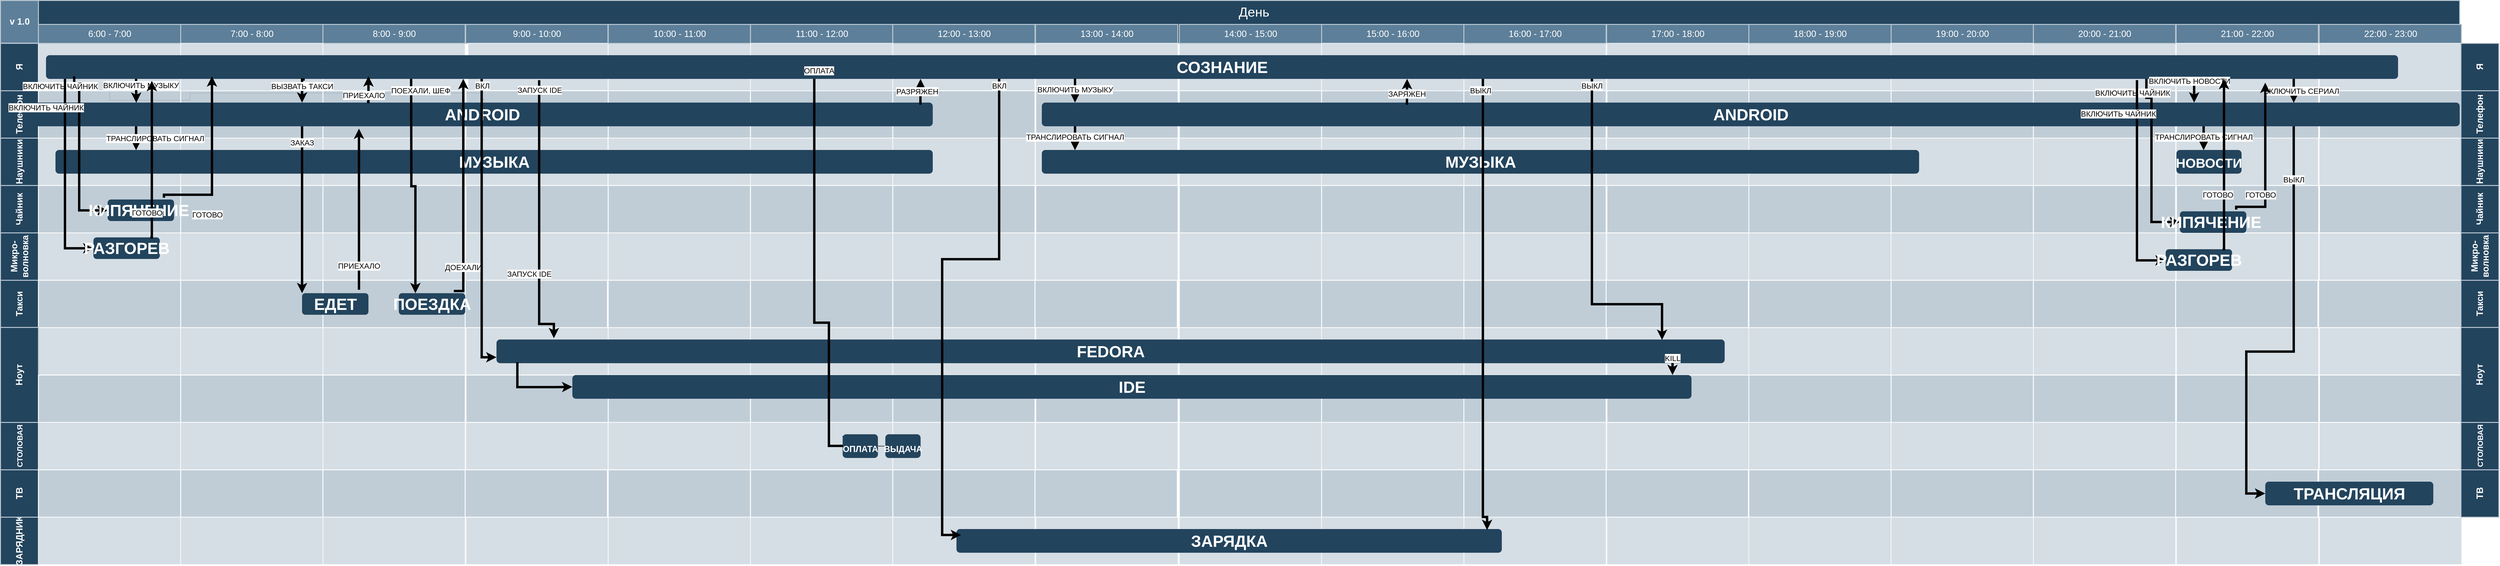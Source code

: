 <mxfile version="24.7.17">
  <diagram id="6a731a19-8d31-9384-78a2-239565b7b9f0" name="Page-1">
    <mxGraphModel dx="5736" dy="2525" grid="1" gridSize="10" guides="1" tooltips="1" connect="1" arrows="1" fold="1" page="1" pageScale="1" pageWidth="1169" pageHeight="827" background="none" math="0" shadow="0">
      <root>
        <mxCell id="0" />
        <mxCell id="1" parent="0" />
        <mxCell id="56" value="День&lt;div style=&quot;font-size: 28px;&quot;&gt;&lt;br style=&quot;font-size: 28px;&quot;&gt;&lt;/div&gt;" style="strokeColor=#BAC8D3;fillColor=#23445D;fontSize=28;strokeWidth=2;fontFamily=Helvetica;html=1;fontColor=#FFFFFF;fontStyle=0;spacingBottom=8;spacingRight=0;spacingLeft=83;align=center;movable=1;resizable=1;rotatable=1;deletable=1;editable=1;locked=0;connectable=1;" parent="1" vertex="1">
          <mxGeometry x="180" y="840" width="5170" height="90.5" as="geometry" />
        </mxCell>
        <mxCell id="58" value="Я" style="strokeColor=#BAC8D3;fillColor=#23445D;fontSize=19;strokeWidth=2;horizontal=0;fontFamily=Helvetica;html=1;labelBackgroundColor=none;fontColor=#FFFFFF;movable=1;resizable=1;rotatable=1;deletable=1;editable=1;locked=0;connectable=1;fontStyle=1" parent="1" vertex="1">
          <mxGeometry x="164" y="930.5" width="80" height="100" as="geometry" />
        </mxCell>
        <mxCell id="59" value="v 1.0" style="strokeColor=#BAC8D3;fillColor=#5d7f99;fontSize=19;strokeWidth=2;fontFamily=Helvetica;html=1;labelBackgroundColor=none;fontColor=#FFFFFF;movable=1;resizable=1;rotatable=1;deletable=1;editable=1;locked=0;connectable=1;fontStyle=1" parent="1" vertex="1">
          <mxGeometry x="164" y="840" width="80" height="90" as="geometry" />
        </mxCell>
        <mxCell id="60" value="Телефон" style="strokeColor=#BAC8D3;fillColor=#23445D;fontSize=19;strokeWidth=2;horizontal=0;fontFamily=Helvetica;html=1;labelBackgroundColor=none;fontColor=#FFFFFF;movable=1;resizable=1;rotatable=1;deletable=1;editable=1;locked=0;connectable=1;fontStyle=1" parent="1" vertex="1">
          <mxGeometry x="164" y="1030.5" width="80" height="100" as="geometry" />
        </mxCell>
        <mxCell id="61" value="Наушники" style="strokeColor=#BAC8D3;fillColor=#23445D;fontSize=19;strokeWidth=2;horizontal=0;fontFamily=Helvetica;html=1;labelBackgroundColor=none;fontColor=#FFFFFF;movable=1;resizable=1;rotatable=1;deletable=1;editable=1;locked=0;connectable=1;fontStyle=1" parent="1" vertex="1">
          <mxGeometry x="164" y="1130.5" width="80" height="100" as="geometry" />
        </mxCell>
        <mxCell id="62" value="Микро-&lt;div style=&quot;font-size: 19px;&quot;&gt;волновка&lt;/div&gt;" style="strokeColor=#BAC8D3;fillColor=#23445D;fontSize=19;strokeWidth=2;horizontal=0;fontFamily=Helvetica;html=1;labelBackgroundColor=none;fontColor=#FFFFFF;movable=1;resizable=1;rotatable=1;deletable=1;editable=1;locked=0;connectable=1;fontStyle=1" parent="1" vertex="1">
          <mxGeometry x="164" y="1330.5" width="80" height="100" as="geometry" />
        </mxCell>
        <mxCell id="63" value="Чайник" style="strokeColor=#BAC8D3;fillColor=#23445D;fontSize=19;strokeWidth=2;horizontal=0;fontFamily=Helvetica;html=1;labelBackgroundColor=none;fontColor=#FFFFFF;movable=1;resizable=1;rotatable=1;deletable=1;editable=1;locked=0;connectable=1;fontStyle=1" parent="1" vertex="1">
          <mxGeometry x="164" y="1230.5" width="80" height="100" as="geometry" />
        </mxCell>
        <mxCell id="66" value="Такси" style="strokeColor=#BAC8D3;fillColor=#23445D;fontSize=19;strokeWidth=2;horizontal=0;fontFamily=Helvetica;html=1;labelBackgroundColor=none;fontColor=#FFFFFF;movable=1;resizable=1;rotatable=1;deletable=1;editable=1;locked=0;connectable=1;fontStyle=1" parent="1" vertex="1">
          <mxGeometry x="164" y="1430.5" width="80" height="100" as="geometry" />
        </mxCell>
        <mxCell id="CzVUw1rfe5rizMdAcNrG-144" value="" style="edgeStyle=orthogonalEdgeStyle;rounded=0;orthogonalLoop=1;jettySize=auto;html=1;" edge="1" parent="1" source="68" target="t2t711HkK6r732e78ImL-521">
          <mxGeometry relative="1" as="geometry" />
        </mxCell>
        <mxCell id="68" value="" style="strokeColor=#FFFFFF;fillColor=#BAC8D3;fontSize=18;strokeWidth=2;fontFamily=Helvetica;html=1;opacity=60;movable=1;resizable=1;rotatable=1;deletable=1;editable=1;locked=0;connectable=1;" parent="1" vertex="1">
          <mxGeometry x="244" y="930.5" width="300" height="100" as="geometry" />
        </mxCell>
        <mxCell id="69" value="" style="strokeColor=#FFFFFF;fillColor=#BAC8D3;fontSize=18;strokeWidth=2;fontFamily=Helvetica;html=1;opacity=90;movable=1;resizable=1;rotatable=1;deletable=1;editable=1;locked=0;connectable=1;" parent="1" vertex="1">
          <mxGeometry x="244" y="1030.5" width="300" height="100" as="geometry" />
        </mxCell>
        <mxCell id="70" value="" style="strokeColor=#FFFFFF;fillColor=#BAC8D3;fontSize=18;strokeWidth=2;fontFamily=Helvetica;html=1;opacity=60;movable=1;resizable=1;rotatable=1;deletable=1;editable=1;locked=0;connectable=1;" parent="1" vertex="1">
          <mxGeometry x="244" y="1130.5" width="300" height="100" as="geometry" />
        </mxCell>
        <mxCell id="71" value="" style="strokeColor=#FFFFFF;fillColor=#BAC8D3;fontSize=18;strokeWidth=2;fontFamily=Helvetica;html=1;opacity=90;movable=1;resizable=1;rotatable=1;deletable=1;editable=1;locked=0;connectable=1;" parent="1" vertex="1">
          <mxGeometry x="244" y="1230.5" width="300" height="100" as="geometry" />
        </mxCell>
        <mxCell id="72" value="" style="strokeColor=#FFFFFF;fillColor=#BAC8D3;fontSize=18;strokeWidth=2;fontFamily=Helvetica;html=1;opacity=60;movable=1;resizable=1;rotatable=1;deletable=1;editable=1;locked=0;connectable=1;" parent="1" vertex="1">
          <mxGeometry x="244" y="1330.5" width="300" height="100" as="geometry" />
        </mxCell>
        <mxCell id="73" value="" style="strokeColor=#FFFFFF;fillColor=#BAC8D3;fontSize=18;strokeWidth=2;fontFamily=Helvetica;html=1;opacity=90;movable=1;resizable=1;rotatable=1;deletable=1;editable=1;locked=0;connectable=1;" parent="1" vertex="1">
          <mxGeometry x="244" y="1430.5" width="300" height="100" as="geometry" />
        </mxCell>
        <mxCell id="74" value="" style="strokeColor=#FFFFFF;fillColor=#BAC8D3;fontSize=18;strokeWidth=2;fontFamily=Helvetica;html=1;opacity=60;movable=1;resizable=1;rotatable=1;deletable=1;editable=1;locked=0;connectable=1;" parent="1" vertex="1">
          <mxGeometry x="244" y="1530.5" width="300" height="100" as="geometry" />
        </mxCell>
        <mxCell id="75" value="" style="strokeColor=#FFFFFF;fillColor=#BAC8D3;fontSize=18;strokeWidth=2;fontFamily=Helvetica;html=1;opacity=60;movable=1;resizable=1;rotatable=1;deletable=1;editable=1;locked=0;connectable=1;" parent="1" vertex="1">
          <mxGeometry x="843.997" y="930.5" width="300" height="100" as="geometry" />
        </mxCell>
        <mxCell id="76" value="" style="strokeColor=#FFFFFF;fillColor=#BAC8D3;fontSize=18;strokeWidth=2;fontFamily=Helvetica;html=1;opacity=90;movable=1;resizable=1;rotatable=1;deletable=1;editable=1;locked=0;connectable=1;" parent="1" vertex="1">
          <mxGeometry x="843.997" y="1030.5" width="300" height="100" as="geometry" />
        </mxCell>
        <mxCell id="77" value="" style="strokeColor=#FFFFFF;fillColor=#BAC8D3;fontSize=18;strokeWidth=2;fontFamily=Helvetica;html=1;opacity=60;movable=1;resizable=1;rotatable=1;deletable=1;editable=1;locked=0;connectable=1;" parent="1" vertex="1">
          <mxGeometry x="843.997" y="1130.5" width="300" height="100" as="geometry" />
        </mxCell>
        <mxCell id="78" value="" style="strokeColor=#FFFFFF;fillColor=#BAC8D3;fontSize=18;strokeWidth=2;fontFamily=Helvetica;html=1;opacity=90;movable=1;resizable=1;rotatable=1;deletable=1;editable=1;locked=0;connectable=1;" parent="1" vertex="1">
          <mxGeometry x="843.997" y="1230.5" width="300" height="100" as="geometry" />
        </mxCell>
        <mxCell id="79" value="" style="strokeColor=#FFFFFF;fillColor=#BAC8D3;fontSize=18;strokeWidth=2;fontFamily=Helvetica;html=1;opacity=60;movable=1;resizable=1;rotatable=1;deletable=1;editable=1;locked=0;connectable=1;" parent="1" vertex="1">
          <mxGeometry x="843.997" y="1330.5" width="300" height="100" as="geometry" />
        </mxCell>
        <mxCell id="80" value="" style="strokeColor=#FFFFFF;fillColor=#BAC8D3;fontSize=18;strokeWidth=2;fontFamily=Helvetica;html=1;opacity=90;movable=1;resizable=1;rotatable=1;deletable=1;editable=1;locked=0;connectable=1;" parent="1" vertex="1">
          <mxGeometry x="843.997" y="1430.5" width="300" height="100" as="geometry" />
        </mxCell>
        <mxCell id="81" value="" style="strokeColor=#FFFFFF;fillColor=#BAC8D3;fontSize=18;strokeWidth=2;fontFamily=Helvetica;html=1;opacity=60;fontStyle=4;movable=1;resizable=1;rotatable=1;deletable=1;editable=1;locked=0;connectable=1;" parent="1" vertex="1">
          <mxGeometry x="843.997" y="1530.5" width="300" height="100" as="geometry" />
        </mxCell>
        <mxCell id="140" value="" style="group;movable=1;resizable=1;rotatable=1;deletable=1;editable=1;locked=0;connectable=1;" parent="1" vertex="1" connectable="0">
          <mxGeometry x="244" y="890.5" width="300" height="40" as="geometry" />
        </mxCell>
        <mxCell id="141" value="6:00 - 7:00" style="strokeColor=#BAC8D3;fillColor=#5d7f99;fontSize=19;strokeWidth=2;fontFamily=Helvetica;html=1;labelBackgroundColor=none;fontColor=#FFFFFF;movable=1;resizable=1;rotatable=1;deletable=1;editable=1;locked=0;connectable=1;" parent="140" vertex="1">
          <mxGeometry width="300.0" height="40" as="geometry" />
        </mxCell>
        <mxCell id="142" value="7:00 - 8:00" style="strokeColor=#BAC8D3;fillColor=#5d7f99;fontSize=19;strokeWidth=2;fontFamily=Helvetica;html=1;labelBackgroundColor=none;fontColor=#FFFFFF;movable=1;resizable=1;rotatable=1;deletable=1;editable=1;locked=0;connectable=1;" parent="140" vertex="1">
          <mxGeometry x="300.0" width="300.0" height="40" as="geometry" />
        </mxCell>
        <mxCell id="143" value="8:00 - 9:00" style="strokeColor=#BAC8D3;fillColor=#5d7f99;fontSize=19;strokeWidth=2;fontFamily=Helvetica;html=1;labelBackgroundColor=none;fontColor=#FFFFFF;movable=1;resizable=1;rotatable=1;deletable=1;editable=1;locked=0;connectable=1;" parent="140" vertex="1">
          <mxGeometry x="599.999" width="300" height="40" as="geometry" />
        </mxCell>
        <mxCell id="t2t711HkK6r732e78ImL-143" value="9:00 - 10:00" style="strokeColor=#BAC8D3;fillColor=#5d7f99;fontSize=19;strokeWidth=2;fontFamily=Helvetica;html=1;labelBackgroundColor=none;fontColor=#FFFFFF;movable=1;resizable=1;rotatable=1;deletable=1;editable=1;locked=0;connectable=1;" parent="1" vertex="1">
          <mxGeometry x="1144.998" y="890.5" width="300" height="40" as="geometry" />
        </mxCell>
        <mxCell id="t2t711HkK6r732e78ImL-147" value="" style="strokeColor=#FFFFFF;fillColor=#BAC8D3;fontSize=18;strokeWidth=2;fontFamily=Helvetica;html=1;opacity=60;movable=1;resizable=1;rotatable=1;deletable=1;editable=1;locked=0;connectable=1;" parent="1" vertex="1">
          <mxGeometry x="1150" y="930.5" width="295.32" height="99.5" as="geometry" />
        </mxCell>
        <mxCell id="t2t711HkK6r732e78ImL-148" value="" style="strokeColor=#FFFFFF;fillColor=#BAC8D3;fontSize=18;strokeWidth=2;fontFamily=Helvetica;html=1;opacity=90;movable=1;resizable=1;rotatable=1;deletable=1;editable=1;locked=0;connectable=1;" parent="1" vertex="1">
          <mxGeometry x="1145.653" y="1030.5" width="300" height="100" as="geometry" />
        </mxCell>
        <mxCell id="t2t711HkK6r732e78ImL-149" value="" style="strokeColor=#FFFFFF;fillColor=#BAC8D3;fontSize=18;strokeWidth=2;fontFamily=Helvetica;html=1;opacity=60;movable=1;resizable=1;rotatable=1;deletable=1;editable=1;locked=0;connectable=1;" parent="1" vertex="1">
          <mxGeometry x="1144.993" y="1130.5" width="300" height="100" as="geometry" />
        </mxCell>
        <mxCell id="t2t711HkK6r732e78ImL-150" value="" style="strokeColor=#FFFFFF;fillColor=#BAC8D3;fontSize=18;strokeWidth=2;fontFamily=Helvetica;html=1;opacity=60;movable=1;resizable=1;rotatable=1;deletable=1;editable=1;locked=0;connectable=1;" parent="1" vertex="1">
          <mxGeometry x="1145.323" y="1330.5" width="300" height="100" as="geometry" />
        </mxCell>
        <mxCell id="t2t711HkK6r732e78ImL-151" value="" style="strokeColor=#FFFFFF;fillColor=#BAC8D3;fontSize=18;strokeWidth=2;fontFamily=Helvetica;html=1;opacity=60;movable=1;resizable=1;rotatable=1;deletable=1;editable=1;locked=0;connectable=1;" parent="1" vertex="1">
          <mxGeometry x="1145.653" y="1530.5" width="300" height="100" as="geometry" />
        </mxCell>
        <mxCell id="t2t711HkK6r732e78ImL-152" value="" style="strokeColor=#FFFFFF;fillColor=#BAC8D3;fontSize=18;strokeWidth=2;fontFamily=Helvetica;html=1;opacity=90;movable=1;resizable=1;rotatable=1;deletable=1;editable=1;locked=0;connectable=1;" parent="1" vertex="1">
          <mxGeometry x="1143.993" y="1430.5" width="300" height="100" as="geometry" />
        </mxCell>
        <mxCell id="t2t711HkK6r732e78ImL-153" value="" style="strokeColor=#FFFFFF;fillColor=#BAC8D3;fontSize=18;strokeWidth=2;fontFamily=Helvetica;html=1;opacity=90;movable=1;resizable=1;rotatable=1;deletable=1;editable=1;locked=0;connectable=1;" parent="1" vertex="1">
          <mxGeometry x="1145.653" y="1230.5" width="300" height="100" as="geometry" />
        </mxCell>
        <mxCell id="t2t711HkK6r732e78ImL-175" value="" style="strokeColor=#FFFFFF;fillColor=#BAC8D3;fontSize=18;strokeWidth=2;fontFamily=Helvetica;html=1;opacity=90;movable=1;resizable=1;rotatable=1;deletable=1;editable=1;locked=0;connectable=1;" parent="1" vertex="1">
          <mxGeometry x="543.997" y="1030.5" width="300" height="100" as="geometry" />
        </mxCell>
        <mxCell id="t2t711HkK6r732e78ImL-176" value="" style="strokeColor=#FFFFFF;fillColor=#BAC8D3;fontSize=18;strokeWidth=2;fontFamily=Helvetica;html=1;opacity=60;movable=1;resizable=1;rotatable=1;deletable=1;editable=1;locked=0;connectable=1;" parent="1" vertex="1">
          <mxGeometry x="543.997" y="1130.5" width="300" height="100" as="geometry" />
        </mxCell>
        <mxCell id="t2t711HkK6r732e78ImL-177" value="" style="strokeColor=#FFFFFF;fillColor=#BAC8D3;fontSize=18;strokeWidth=2;fontFamily=Helvetica;html=1;opacity=90;movable=1;resizable=1;rotatable=1;deletable=1;editable=1;locked=0;connectable=1;" parent="1" vertex="1">
          <mxGeometry x="543.997" y="1230.5" width="300" height="100" as="geometry" />
        </mxCell>
        <mxCell id="t2t711HkK6r732e78ImL-178" value="" style="strokeColor=#FFFFFF;fillColor=#BAC8D3;fontSize=18;strokeWidth=2;fontFamily=Helvetica;html=1;opacity=60;movable=1;resizable=1;rotatable=1;deletable=1;editable=1;locked=0;connectable=1;" parent="1" vertex="1">
          <mxGeometry x="543.997" y="1330.5" width="300" height="100" as="geometry" />
        </mxCell>
        <mxCell id="t2t711HkK6r732e78ImL-179" value="" style="strokeColor=#FFFFFF;fillColor=#BAC8D3;fontSize=18;strokeWidth=2;fontFamily=Helvetica;html=1;opacity=90;movable=1;resizable=1;rotatable=1;deletable=1;editable=1;locked=0;connectable=1;" parent="1" vertex="1">
          <mxGeometry x="543.997" y="1430.5" width="300" height="100" as="geometry" />
        </mxCell>
        <mxCell id="t2t711HkK6r732e78ImL-180" value="" style="strokeColor=#FFFFFF;fillColor=#BAC8D3;fontSize=18;strokeWidth=2;fontFamily=Helvetica;html=1;opacity=60;fontStyle=4;movable=1;resizable=1;rotatable=1;deletable=1;editable=1;locked=0;connectable=1;" parent="1" vertex="1">
          <mxGeometry x="543.997" y="1530.5" width="300" height="100" as="geometry" />
        </mxCell>
        <mxCell id="t2t711HkK6r732e78ImL-181" value="" style="strokeColor=#FFFFFF;fillColor=#BAC8D3;fontSize=18;strokeWidth=2;fontFamily=Helvetica;html=1;opacity=60;movable=1;resizable=1;rotatable=1;deletable=1;editable=1;locked=0;connectable=1;" parent="1" vertex="1">
          <mxGeometry x="543.997" y="930.5" width="300" height="100" as="geometry" />
        </mxCell>
        <mxCell id="t2t711HkK6r732e78ImL-182" value="" style="strokeColor=#FFFFFF;fillColor=#BAC8D3;fontSize=18;strokeWidth=2;fontFamily=Helvetica;html=1;opacity=60;movable=1;resizable=1;rotatable=1;deletable=1;editable=1;locked=0;connectable=1;" parent="1" vertex="1">
          <mxGeometry x="1445.65" y="930.5" width="300" height="100" as="geometry" />
        </mxCell>
        <mxCell id="t2t711HkK6r732e78ImL-183" value="" style="strokeColor=#FFFFFF;fillColor=#BAC8D3;fontSize=18;strokeWidth=2;fontFamily=Helvetica;html=1;opacity=90;movable=1;resizable=1;rotatable=1;deletable=1;editable=1;locked=0;connectable=1;" parent="1" vertex="1">
          <mxGeometry x="1445.65" y="1030.5" width="300" height="100" as="geometry" />
        </mxCell>
        <mxCell id="t2t711HkK6r732e78ImL-184" value="" style="strokeColor=#FFFFFF;fillColor=#BAC8D3;fontSize=18;strokeWidth=2;fontFamily=Helvetica;html=1;opacity=60;movable=1;resizable=1;rotatable=1;deletable=1;editable=1;locked=0;connectable=1;" parent="1" vertex="1">
          <mxGeometry x="1445.65" y="1130.5" width="300" height="100" as="geometry" />
        </mxCell>
        <mxCell id="t2t711HkK6r732e78ImL-185" value="" style="strokeColor=#FFFFFF;fillColor=#BAC8D3;fontSize=18;strokeWidth=2;fontFamily=Helvetica;html=1;opacity=90;movable=1;resizable=1;rotatable=1;deletable=1;editable=1;locked=0;connectable=1;" parent="1" vertex="1">
          <mxGeometry x="1445.65" y="1230.5" width="300" height="100" as="geometry" />
        </mxCell>
        <mxCell id="t2t711HkK6r732e78ImL-186" value="" style="strokeColor=#FFFFFF;fillColor=#BAC8D3;fontSize=18;strokeWidth=2;fontFamily=Helvetica;html=1;opacity=60;movable=1;resizable=1;rotatable=1;deletable=1;editable=1;locked=0;connectable=1;" parent="1" vertex="1">
          <mxGeometry x="1445.65" y="1330.5" width="300" height="100" as="geometry" />
        </mxCell>
        <mxCell id="t2t711HkK6r732e78ImL-187" value="" style="strokeColor=#FFFFFF;fillColor=#BAC8D3;fontSize=18;strokeWidth=2;fontFamily=Helvetica;html=1;opacity=90;movable=1;resizable=1;rotatable=1;deletable=1;editable=1;locked=0;connectable=1;" parent="1" vertex="1">
          <mxGeometry x="1445.65" y="1430.5" width="300" height="100" as="geometry" />
        </mxCell>
        <mxCell id="t2t711HkK6r732e78ImL-188" value="" style="strokeColor=#FFFFFF;fillColor=#BAC8D3;fontSize=18;strokeWidth=2;fontFamily=Helvetica;html=1;opacity=60;movable=1;resizable=1;rotatable=1;deletable=1;editable=1;locked=0;connectable=1;" parent="1" vertex="1">
          <mxGeometry x="1445.65" y="1530.5" width="300" height="100" as="geometry" />
        </mxCell>
        <mxCell id="t2t711HkK6r732e78ImL-189" value="" style="strokeColor=#FFFFFF;fillColor=#BAC8D3;fontSize=18;strokeWidth=2;fontFamily=Helvetica;html=1;opacity=60;movable=1;resizable=1;rotatable=1;deletable=1;editable=1;locked=0;connectable=1;" parent="1" vertex="1">
          <mxGeometry x="2045.647" y="930.5" width="300" height="100" as="geometry" />
        </mxCell>
        <mxCell id="t2t711HkK6r732e78ImL-190" value="" style="strokeColor=#FFFFFF;fillColor=#BAC8D3;fontSize=18;strokeWidth=2;fontFamily=Helvetica;html=1;opacity=90;movable=1;resizable=1;rotatable=1;deletable=1;editable=1;locked=0;connectable=1;" parent="1" vertex="1">
          <mxGeometry x="2045.647" y="1030.5" width="300" height="100" as="geometry" />
        </mxCell>
        <mxCell id="t2t711HkK6r732e78ImL-191" value="" style="strokeColor=#FFFFFF;fillColor=#BAC8D3;fontSize=18;strokeWidth=2;fontFamily=Helvetica;html=1;opacity=60;movable=1;resizable=1;rotatable=1;deletable=1;editable=1;locked=0;connectable=1;" parent="1" vertex="1">
          <mxGeometry x="2045.647" y="1130.5" width="300" height="100" as="geometry" />
        </mxCell>
        <mxCell id="t2t711HkK6r732e78ImL-192" value="" style="strokeColor=#FFFFFF;fillColor=#BAC8D3;fontSize=18;strokeWidth=2;fontFamily=Helvetica;html=1;opacity=90;movable=1;resizable=1;rotatable=1;deletable=1;editable=1;locked=0;connectable=1;" parent="1" vertex="1">
          <mxGeometry x="2045.647" y="1230.5" width="300" height="100" as="geometry" />
        </mxCell>
        <mxCell id="t2t711HkK6r732e78ImL-193" value="" style="strokeColor=#FFFFFF;fillColor=#BAC8D3;fontSize=18;strokeWidth=2;fontFamily=Helvetica;html=1;opacity=60;movable=1;resizable=1;rotatable=1;deletable=1;editable=1;locked=0;connectable=1;" parent="1" vertex="1">
          <mxGeometry x="2045.647" y="1330.5" width="300" height="100" as="geometry" />
        </mxCell>
        <mxCell id="t2t711HkK6r732e78ImL-194" value="" style="strokeColor=#FFFFFF;fillColor=#BAC8D3;fontSize=18;strokeWidth=2;fontFamily=Helvetica;html=1;opacity=90;movable=1;resizable=1;rotatable=1;deletable=1;editable=1;locked=0;connectable=1;" parent="1" vertex="1">
          <mxGeometry x="2045.647" y="1430.5" width="300" height="100" as="geometry" />
        </mxCell>
        <mxCell id="t2t711HkK6r732e78ImL-195" value="" style="strokeColor=#FFFFFF;fillColor=#BAC8D3;fontSize=18;strokeWidth=2;fontFamily=Helvetica;html=1;opacity=60;fontStyle=4;movable=1;resizable=1;rotatable=1;deletable=1;editable=1;locked=0;connectable=1;" parent="1" vertex="1">
          <mxGeometry x="2045.647" y="1530.5" width="300" height="100" as="geometry" />
        </mxCell>
        <mxCell id="t2t711HkK6r732e78ImL-196" value="" style="group;movable=1;resizable=1;rotatable=1;deletable=1;editable=1;locked=0;connectable=1;" parent="1" vertex="1" connectable="0">
          <mxGeometry x="1445.65" y="890.5" width="300" height="40" as="geometry" />
        </mxCell>
        <mxCell id="t2t711HkK6r732e78ImL-197" value="10:00 - 11:00" style="strokeColor=#BAC8D3;fillColor=#5d7f99;fontSize=19;strokeWidth=2;fontFamily=Helvetica;html=1;labelBackgroundColor=none;fontColor=#FFFFFF;movable=1;resizable=1;rotatable=1;deletable=1;editable=1;locked=0;connectable=1;" parent="t2t711HkK6r732e78ImL-196" vertex="1">
          <mxGeometry width="300.0" height="40" as="geometry" />
        </mxCell>
        <mxCell id="t2t711HkK6r732e78ImL-198" value="11:00 - 12:00" style="strokeColor=#BAC8D3;fillColor=#5d7f99;fontSize=19;strokeWidth=2;fontFamily=Helvetica;html=1;labelBackgroundColor=none;fontColor=#FFFFFF;movable=1;resizable=1;rotatable=1;deletable=1;editable=1;locked=0;connectable=1;" parent="t2t711HkK6r732e78ImL-196" vertex="1">
          <mxGeometry x="300.0" width="300.0" height="40" as="geometry" />
        </mxCell>
        <mxCell id="t2t711HkK6r732e78ImL-199" value="12:00 - 13:00" style="strokeColor=#BAC8D3;fillColor=#5d7f99;fontSize=19;strokeWidth=2;fontFamily=Helvetica;html=1;labelBackgroundColor=none;fontColor=#FFFFFF;movable=1;resizable=1;rotatable=1;deletable=1;editable=1;locked=0;connectable=1;" parent="t2t711HkK6r732e78ImL-196" vertex="1">
          <mxGeometry x="599.999" width="300" height="40" as="geometry" />
        </mxCell>
        <mxCell id="t2t711HkK6r732e78ImL-200" value="13:00 - 14:00" style="strokeColor=#BAC8D3;fillColor=#5d7f99;fontSize=19;strokeWidth=2;fontFamily=Helvetica;html=1;labelBackgroundColor=none;fontColor=#FFFFFF;movable=1;resizable=1;rotatable=1;deletable=1;editable=1;locked=0;connectable=1;" parent="1" vertex="1">
          <mxGeometry x="2346.648" y="890.5" width="300" height="40" as="geometry" />
        </mxCell>
        <mxCell id="t2t711HkK6r732e78ImL-201" value="" style="strokeColor=#FFFFFF;fillColor=#BAC8D3;fontSize=18;strokeWidth=2;fontFamily=Helvetica;html=1;opacity=60;movable=1;resizable=1;rotatable=1;deletable=1;editable=1;locked=0;connectable=1;" parent="1" vertex="1">
          <mxGeometry x="2346.973" y="930.5" width="300" height="100" as="geometry" />
        </mxCell>
        <mxCell id="t2t711HkK6r732e78ImL-202" value="" style="strokeColor=#FFFFFF;fillColor=#BAC8D3;fontSize=18;strokeWidth=2;fontFamily=Helvetica;html=1;opacity=90;movable=1;resizable=1;rotatable=1;deletable=1;editable=1;locked=0;connectable=1;" parent="1" vertex="1">
          <mxGeometry x="2347.303" y="1030.5" width="300" height="100" as="geometry" />
        </mxCell>
        <mxCell id="t2t711HkK6r732e78ImL-203" value="" style="strokeColor=#FFFFFF;fillColor=#BAC8D3;fontSize=18;strokeWidth=2;fontFamily=Helvetica;html=1;opacity=60;movable=1;resizable=1;rotatable=1;deletable=1;editable=1;locked=0;connectable=1;" parent="1" vertex="1">
          <mxGeometry x="2346.643" y="1130.5" width="300" height="100" as="geometry" />
        </mxCell>
        <mxCell id="t2t711HkK6r732e78ImL-204" value="" style="strokeColor=#FFFFFF;fillColor=#BAC8D3;fontSize=18;strokeWidth=2;fontFamily=Helvetica;html=1;opacity=60;movable=1;resizable=1;rotatable=1;deletable=1;editable=1;locked=0;connectable=1;" parent="1" vertex="1">
          <mxGeometry x="2346.973" y="1330.5" width="300" height="100" as="geometry" />
        </mxCell>
        <mxCell id="t2t711HkK6r732e78ImL-205" value="" style="strokeColor=#FFFFFF;fillColor=#BAC8D3;fontSize=18;strokeWidth=2;fontFamily=Helvetica;html=1;opacity=60;movable=1;resizable=1;rotatable=1;deletable=1;editable=1;locked=0;connectable=1;" parent="1" vertex="1">
          <mxGeometry x="2347.303" y="1530.5" width="300" height="100" as="geometry" />
        </mxCell>
        <mxCell id="t2t711HkK6r732e78ImL-206" value="" style="strokeColor=#FFFFFF;fillColor=#BAC8D3;fontSize=18;strokeWidth=2;fontFamily=Helvetica;html=1;opacity=90;movable=1;resizable=1;rotatable=1;deletable=1;editable=1;locked=0;connectable=1;" parent="1" vertex="1">
          <mxGeometry x="2345.643" y="1430.5" width="300" height="100" as="geometry" />
        </mxCell>
        <mxCell id="t2t711HkK6r732e78ImL-207" value="" style="strokeColor=#FFFFFF;fillColor=#BAC8D3;fontSize=18;strokeWidth=2;fontFamily=Helvetica;html=1;opacity=90;movable=1;resizable=1;rotatable=1;deletable=1;editable=1;locked=0;connectable=1;" parent="1" vertex="1">
          <mxGeometry x="2347.303" y="1230.5" width="300" height="100" as="geometry" />
        </mxCell>
        <mxCell id="t2t711HkK6r732e78ImL-208" value="" style="strokeColor=#FFFFFF;fillColor=#BAC8D3;fontSize=18;strokeWidth=2;fontFamily=Helvetica;html=1;opacity=90;movable=1;resizable=1;rotatable=1;deletable=1;editable=1;locked=0;connectable=1;" parent="1" vertex="1">
          <mxGeometry x="1745.647" y="1030.5" width="300" height="100" as="geometry" />
        </mxCell>
        <mxCell id="t2t711HkK6r732e78ImL-209" value="" style="strokeColor=#FFFFFF;fillColor=#BAC8D3;fontSize=18;strokeWidth=2;fontFamily=Helvetica;html=1;opacity=60;movable=1;resizable=1;rotatable=1;deletable=1;editable=1;locked=0;connectable=1;" parent="1" vertex="1">
          <mxGeometry x="1745.647" y="1130.5" width="300" height="100" as="geometry" />
        </mxCell>
        <mxCell id="t2t711HkK6r732e78ImL-210" value="" style="strokeColor=#FFFFFF;fillColor=#BAC8D3;fontSize=18;strokeWidth=2;fontFamily=Helvetica;html=1;opacity=90;movable=1;resizable=1;rotatable=1;deletable=1;editable=1;locked=0;connectable=1;" parent="1" vertex="1">
          <mxGeometry x="1745.647" y="1230.5" width="300" height="100" as="geometry" />
        </mxCell>
        <mxCell id="t2t711HkK6r732e78ImL-211" value="" style="strokeColor=#FFFFFF;fillColor=#BAC8D3;fontSize=18;strokeWidth=2;fontFamily=Helvetica;html=1;opacity=60;movable=1;resizable=1;rotatable=1;deletable=1;editable=1;locked=0;connectable=1;" parent="1" vertex="1">
          <mxGeometry x="1745.647" y="1330.5" width="300" height="100" as="geometry" />
        </mxCell>
        <mxCell id="t2t711HkK6r732e78ImL-212" value="" style="strokeColor=#FFFFFF;fillColor=#BAC8D3;fontSize=18;strokeWidth=2;fontFamily=Helvetica;html=1;opacity=90;movable=1;resizable=1;rotatable=1;deletable=1;editable=1;locked=0;connectable=1;" parent="1" vertex="1">
          <mxGeometry x="1745.647" y="1430.5" width="300" height="100" as="geometry" />
        </mxCell>
        <mxCell id="t2t711HkK6r732e78ImL-213" value="" style="strokeColor=#FFFFFF;fillColor=#BAC8D3;fontSize=18;strokeWidth=2;fontFamily=Helvetica;html=1;opacity=60;fontStyle=4;movable=1;resizable=1;rotatable=1;deletable=1;editable=1;locked=0;connectable=1;" parent="1" vertex="1">
          <mxGeometry x="1745.647" y="1530.5" width="300" height="100" as="geometry" />
        </mxCell>
        <mxCell id="t2t711HkK6r732e78ImL-214" value="" style="strokeColor=#FFFFFF;fillColor=#BAC8D3;fontSize=18;strokeWidth=2;fontFamily=Helvetica;html=1;opacity=60;movable=1;resizable=1;rotatable=1;deletable=1;editable=1;locked=0;connectable=1;" parent="1" vertex="1">
          <mxGeometry x="1745.647" y="930.5" width="300" height="100" as="geometry" />
        </mxCell>
        <mxCell id="t2t711HkK6r732e78ImL-215" value="" style="strokeColor=#FFFFFF;fillColor=#BAC8D3;fontSize=18;strokeWidth=2;fontFamily=Helvetica;html=1;opacity=60;movable=1;resizable=1;rotatable=1;deletable=1;editable=1;locked=0;connectable=1;" parent="1" vertex="1">
          <mxGeometry x="2650" y="930.5" width="300" height="100" as="geometry" />
        </mxCell>
        <mxCell id="t2t711HkK6r732e78ImL-216" value="" style="strokeColor=#FFFFFF;fillColor=#BAC8D3;fontSize=18;strokeWidth=2;fontFamily=Helvetica;html=1;opacity=90;movable=1;resizable=1;rotatable=1;deletable=1;editable=1;locked=0;connectable=1;" parent="1" vertex="1">
          <mxGeometry x="2650" y="1030.5" width="300" height="100" as="geometry" />
        </mxCell>
        <mxCell id="t2t711HkK6r732e78ImL-217" value="" style="strokeColor=#FFFFFF;fillColor=#BAC8D3;fontSize=18;strokeWidth=2;fontFamily=Helvetica;html=1;opacity=60;movable=1;resizable=1;rotatable=1;deletable=1;editable=1;locked=0;connectable=1;" parent="1" vertex="1">
          <mxGeometry x="2650" y="1130.5" width="300" height="100" as="geometry" />
        </mxCell>
        <mxCell id="t2t711HkK6r732e78ImL-218" value="" style="strokeColor=#FFFFFF;fillColor=#BAC8D3;fontSize=18;strokeWidth=2;fontFamily=Helvetica;html=1;opacity=90;movable=1;resizable=1;rotatable=1;deletable=1;editable=1;locked=0;connectable=1;" parent="1" vertex="1">
          <mxGeometry x="2650" y="1230.5" width="300" height="100" as="geometry" />
        </mxCell>
        <mxCell id="t2t711HkK6r732e78ImL-219" value="" style="strokeColor=#FFFFFF;fillColor=#BAC8D3;fontSize=18;strokeWidth=2;fontFamily=Helvetica;html=1;opacity=60;movable=1;resizable=1;rotatable=1;deletable=1;editable=1;locked=0;connectable=1;" parent="1" vertex="1">
          <mxGeometry x="2650" y="1330.5" width="300" height="100" as="geometry" />
        </mxCell>
        <mxCell id="t2t711HkK6r732e78ImL-220" value="" style="strokeColor=#FFFFFF;fillColor=#BAC8D3;fontSize=18;strokeWidth=2;fontFamily=Helvetica;html=1;opacity=90;movable=1;resizable=1;rotatable=1;deletable=1;editable=1;locked=0;connectable=1;" parent="1" vertex="1">
          <mxGeometry x="2650" y="1430.5" width="300" height="100" as="geometry" />
        </mxCell>
        <mxCell id="t2t711HkK6r732e78ImL-221" value="" style="strokeColor=#FFFFFF;fillColor=#BAC8D3;fontSize=18;strokeWidth=2;fontFamily=Helvetica;html=1;opacity=60;movable=1;resizable=1;rotatable=1;deletable=1;editable=1;locked=0;connectable=1;" parent="1" vertex="1">
          <mxGeometry x="2650" y="1530.5" width="300" height="100" as="geometry" />
        </mxCell>
        <mxCell id="t2t711HkK6r732e78ImL-222" value="" style="strokeColor=#FFFFFF;fillColor=#BAC8D3;fontSize=18;strokeWidth=2;fontFamily=Helvetica;html=1;opacity=60;movable=1;resizable=1;rotatable=1;deletable=1;editable=1;locked=0;connectable=1;" parent="1" vertex="1">
          <mxGeometry x="3249.997" y="930.5" width="300" height="100" as="geometry" />
        </mxCell>
        <mxCell id="t2t711HkK6r732e78ImL-223" value="" style="strokeColor=#FFFFFF;fillColor=#BAC8D3;fontSize=18;strokeWidth=2;fontFamily=Helvetica;html=1;opacity=90;movable=1;resizable=1;rotatable=1;deletable=1;editable=1;locked=0;connectable=1;" parent="1" vertex="1">
          <mxGeometry x="3249.997" y="1030.5" width="300" height="100" as="geometry" />
        </mxCell>
        <mxCell id="t2t711HkK6r732e78ImL-224" value="" style="strokeColor=#FFFFFF;fillColor=#BAC8D3;fontSize=18;strokeWidth=2;fontFamily=Helvetica;html=1;opacity=60;movable=1;resizable=1;rotatable=1;deletable=1;editable=1;locked=0;connectable=1;" parent="1" vertex="1">
          <mxGeometry x="3249.997" y="1130.5" width="300" height="100" as="geometry" />
        </mxCell>
        <mxCell id="t2t711HkK6r732e78ImL-225" value="" style="strokeColor=#FFFFFF;fillColor=#BAC8D3;fontSize=18;strokeWidth=2;fontFamily=Helvetica;html=1;opacity=90;movable=1;resizable=1;rotatable=1;deletable=1;editable=1;locked=0;connectable=1;" parent="1" vertex="1">
          <mxGeometry x="3249.997" y="1230.5" width="300" height="100" as="geometry" />
        </mxCell>
        <mxCell id="t2t711HkK6r732e78ImL-226" value="" style="strokeColor=#FFFFFF;fillColor=#BAC8D3;fontSize=18;strokeWidth=2;fontFamily=Helvetica;html=1;opacity=60;movable=1;resizable=1;rotatable=1;deletable=1;editable=1;locked=0;connectable=1;" parent="1" vertex="1">
          <mxGeometry x="3249.997" y="1330.5" width="300" height="100" as="geometry" />
        </mxCell>
        <mxCell id="t2t711HkK6r732e78ImL-227" value="" style="strokeColor=#FFFFFF;fillColor=#BAC8D3;fontSize=18;strokeWidth=2;fontFamily=Helvetica;html=1;opacity=90;movable=1;resizable=1;rotatable=1;deletable=1;editable=1;locked=0;connectable=1;" parent="1" vertex="1">
          <mxGeometry x="3249.997" y="1430.5" width="300" height="100" as="geometry" />
        </mxCell>
        <mxCell id="t2t711HkK6r732e78ImL-228" value="" style="strokeColor=#FFFFFF;fillColor=#BAC8D3;fontSize=18;strokeWidth=2;fontFamily=Helvetica;html=1;opacity=60;fontStyle=4;movable=1;resizable=1;rotatable=1;deletable=1;editable=1;locked=0;connectable=1;" parent="1" vertex="1">
          <mxGeometry x="3249.997" y="1530.5" width="300" height="100" as="geometry" />
        </mxCell>
        <mxCell id="t2t711HkK6r732e78ImL-229" value="" style="group;movable=1;resizable=1;rotatable=1;deletable=1;editable=1;locked=0;connectable=1;" parent="1" vertex="1" connectable="0">
          <mxGeometry x="2650" y="890.5" width="300" height="40" as="geometry" />
        </mxCell>
        <mxCell id="t2t711HkK6r732e78ImL-230" value="14:00 - 15:00" style="strokeColor=#BAC8D3;fillColor=#5d7f99;fontSize=19;strokeWidth=2;fontFamily=Helvetica;html=1;labelBackgroundColor=none;fontColor=#FFFFFF;movable=1;resizable=1;rotatable=1;deletable=1;editable=1;locked=0;connectable=1;" parent="t2t711HkK6r732e78ImL-229" vertex="1">
          <mxGeometry width="300.0" height="40" as="geometry" />
        </mxCell>
        <mxCell id="t2t711HkK6r732e78ImL-231" value="15:00 - 16:00" style="strokeColor=#BAC8D3;fillColor=#5d7f99;fontSize=19;strokeWidth=2;fontFamily=Helvetica;html=1;labelBackgroundColor=none;fontColor=#FFFFFF;movable=1;resizable=1;rotatable=1;deletable=1;editable=1;locked=0;connectable=1;" parent="t2t711HkK6r732e78ImL-229" vertex="1">
          <mxGeometry x="300.0" width="300.0" height="40" as="geometry" />
        </mxCell>
        <mxCell id="t2t711HkK6r732e78ImL-232" value="16:00 - 17:00" style="strokeColor=#BAC8D3;fillColor=#5d7f99;fontSize=19;strokeWidth=2;fontFamily=Helvetica;html=1;labelBackgroundColor=none;fontColor=#FFFFFF;movable=1;resizable=1;rotatable=1;deletable=1;editable=1;locked=0;connectable=1;" parent="t2t711HkK6r732e78ImL-229" vertex="1">
          <mxGeometry x="599.999" width="300" height="40" as="geometry" />
        </mxCell>
        <mxCell id="t2t711HkK6r732e78ImL-233" value="17:00 - 18:00" style="strokeColor=#BAC8D3;fillColor=#5d7f99;fontSize=19;strokeWidth=2;fontFamily=Helvetica;html=1;labelBackgroundColor=none;fontColor=#FFFFFF;movable=1;resizable=1;rotatable=1;deletable=1;editable=1;locked=0;connectable=1;" parent="1" vertex="1">
          <mxGeometry x="3550.998" y="890.5" width="300" height="40" as="geometry" />
        </mxCell>
        <mxCell id="t2t711HkK6r732e78ImL-234" value="" style="strokeColor=#FFFFFF;fillColor=#BAC8D3;fontSize=18;strokeWidth=2;fontFamily=Helvetica;html=1;opacity=60;movable=1;resizable=1;rotatable=1;deletable=1;editable=1;locked=0;connectable=1;" parent="1" vertex="1">
          <mxGeometry x="3551.323" y="930.5" width="300" height="100" as="geometry" />
        </mxCell>
        <mxCell id="t2t711HkK6r732e78ImL-235" value="" style="strokeColor=#FFFFFF;fillColor=#BAC8D3;fontSize=18;strokeWidth=2;fontFamily=Helvetica;html=1;opacity=90;movable=1;resizable=1;rotatable=1;deletable=1;editable=1;locked=0;connectable=1;" parent="1" vertex="1">
          <mxGeometry x="3551.653" y="1030.5" width="300" height="100" as="geometry" />
        </mxCell>
        <mxCell id="t2t711HkK6r732e78ImL-236" value="" style="strokeColor=#FFFFFF;fillColor=#BAC8D3;fontSize=18;strokeWidth=2;fontFamily=Helvetica;html=1;opacity=60;movable=1;resizable=1;rotatable=1;deletable=1;editable=1;locked=0;connectable=1;" parent="1" vertex="1">
          <mxGeometry x="3550.993" y="1130.5" width="300" height="100" as="geometry" />
        </mxCell>
        <mxCell id="t2t711HkK6r732e78ImL-237" value="" style="strokeColor=#FFFFFF;fillColor=#BAC8D3;fontSize=18;strokeWidth=2;fontFamily=Helvetica;html=1;opacity=60;movable=1;resizable=1;rotatable=1;deletable=1;editable=1;locked=0;connectable=1;" parent="1" vertex="1">
          <mxGeometry x="3551.323" y="1330.5" width="300" height="100" as="geometry" />
        </mxCell>
        <mxCell id="t2t711HkK6r732e78ImL-238" value="" style="strokeColor=#FFFFFF;fillColor=#BAC8D3;fontSize=18;strokeWidth=2;fontFamily=Helvetica;html=1;opacity=60;movable=1;resizable=1;rotatable=1;deletable=1;editable=1;locked=0;connectable=1;" parent="1" vertex="1">
          <mxGeometry x="3551.653" y="1530.5" width="300" height="100" as="geometry" />
        </mxCell>
        <mxCell id="t2t711HkK6r732e78ImL-239" value="" style="strokeColor=#FFFFFF;fillColor=#BAC8D3;fontSize=18;strokeWidth=2;fontFamily=Helvetica;html=1;opacity=90;movable=1;resizable=1;rotatable=1;deletable=1;editable=1;locked=0;connectable=1;" parent="1" vertex="1">
          <mxGeometry x="3549.993" y="1430.5" width="300" height="100" as="geometry" />
        </mxCell>
        <mxCell id="t2t711HkK6r732e78ImL-240" value="" style="strokeColor=#FFFFFF;fillColor=#BAC8D3;fontSize=18;strokeWidth=2;fontFamily=Helvetica;html=1;opacity=90;movable=1;resizable=1;rotatable=1;deletable=1;editable=1;locked=0;connectable=1;" parent="1" vertex="1">
          <mxGeometry x="3551.653" y="1230.5" width="300" height="100" as="geometry" />
        </mxCell>
        <mxCell id="t2t711HkK6r732e78ImL-241" value="" style="strokeColor=#FFFFFF;fillColor=#BAC8D3;fontSize=18;strokeWidth=2;fontFamily=Helvetica;html=1;opacity=90;movable=1;resizable=1;rotatable=1;deletable=1;editable=1;locked=0;connectable=1;" parent="1" vertex="1">
          <mxGeometry x="2949.997" y="1030.5" width="300" height="100" as="geometry" />
        </mxCell>
        <mxCell id="t2t711HkK6r732e78ImL-242" value="" style="strokeColor=#FFFFFF;fillColor=#BAC8D3;fontSize=18;strokeWidth=2;fontFamily=Helvetica;html=1;opacity=60;movable=1;resizable=1;rotatable=1;deletable=1;editable=1;locked=0;connectable=1;" parent="1" vertex="1">
          <mxGeometry x="2949.997" y="1130.5" width="300" height="100" as="geometry" />
        </mxCell>
        <mxCell id="t2t711HkK6r732e78ImL-243" value="" style="strokeColor=#FFFFFF;fillColor=#BAC8D3;fontSize=18;strokeWidth=2;fontFamily=Helvetica;html=1;opacity=90;movable=1;resizable=1;rotatable=1;deletable=1;editable=1;locked=0;connectable=1;" parent="1" vertex="1">
          <mxGeometry x="2949.997" y="1230.5" width="300" height="100" as="geometry" />
        </mxCell>
        <mxCell id="t2t711HkK6r732e78ImL-244" value="" style="strokeColor=#FFFFFF;fillColor=#BAC8D3;fontSize=18;strokeWidth=2;fontFamily=Helvetica;html=1;opacity=60;movable=1;resizable=1;rotatable=1;deletable=1;editable=1;locked=0;connectable=1;" parent="1" vertex="1">
          <mxGeometry x="2949.997" y="1330.5" width="300" height="100" as="geometry" />
        </mxCell>
        <mxCell id="t2t711HkK6r732e78ImL-245" value="" style="strokeColor=#FFFFFF;fillColor=#BAC8D3;fontSize=18;strokeWidth=2;fontFamily=Helvetica;html=1;opacity=90;movable=1;resizable=1;rotatable=1;deletable=1;editable=1;locked=0;connectable=1;" parent="1" vertex="1">
          <mxGeometry x="2949.997" y="1430.5" width="300" height="100" as="geometry" />
        </mxCell>
        <mxCell id="t2t711HkK6r732e78ImL-246" value="" style="strokeColor=#FFFFFF;fillColor=#BAC8D3;fontSize=18;strokeWidth=2;fontFamily=Helvetica;html=1;opacity=60;fontStyle=4;movable=1;resizable=1;rotatable=1;deletable=1;editable=1;locked=0;connectable=1;" parent="1" vertex="1">
          <mxGeometry x="2949.997" y="1530.5" width="300" height="100" as="geometry" />
        </mxCell>
        <mxCell id="t2t711HkK6r732e78ImL-247" value="" style="strokeColor=#FFFFFF;fillColor=#BAC8D3;fontSize=18;strokeWidth=2;fontFamily=Helvetica;html=1;opacity=60;movable=1;resizable=1;rotatable=1;deletable=1;editable=1;locked=0;connectable=1;" parent="1" vertex="1">
          <mxGeometry x="2949.997" y="930.5" width="300" height="100" as="geometry" />
        </mxCell>
        <mxCell id="t2t711HkK6r732e78ImL-248" value="" style="strokeColor=#FFFFFF;fillColor=#BAC8D3;fontSize=18;strokeWidth=2;fontFamily=Helvetica;html=1;opacity=60;movable=1;resizable=1;rotatable=1;deletable=1;editable=1;locked=0;connectable=1;" parent="1" vertex="1">
          <mxGeometry x="3850.99" y="930.5" width="300" height="100" as="geometry" />
        </mxCell>
        <mxCell id="t2t711HkK6r732e78ImL-249" value="" style="strokeColor=#FFFFFF;fillColor=#BAC8D3;fontSize=18;strokeWidth=2;fontFamily=Helvetica;html=1;opacity=90;movable=1;resizable=1;rotatable=1;deletable=1;editable=1;locked=0;connectable=1;" parent="1" vertex="1">
          <mxGeometry x="3850.99" y="1030.5" width="300" height="100" as="geometry" />
        </mxCell>
        <mxCell id="t2t711HkK6r732e78ImL-250" value="" style="strokeColor=#FFFFFF;fillColor=#BAC8D3;fontSize=18;strokeWidth=2;fontFamily=Helvetica;html=1;opacity=60;movable=1;resizable=1;rotatable=1;deletable=1;editable=1;locked=0;connectable=1;" parent="1" vertex="1">
          <mxGeometry x="3850.99" y="1130.5" width="300" height="100" as="geometry" />
        </mxCell>
        <mxCell id="t2t711HkK6r732e78ImL-251" value="" style="strokeColor=#FFFFFF;fillColor=#BAC8D3;fontSize=18;strokeWidth=2;fontFamily=Helvetica;html=1;opacity=90;movable=1;resizable=1;rotatable=1;deletable=1;editable=1;locked=0;connectable=1;" parent="1" vertex="1">
          <mxGeometry x="3850.99" y="1230.5" width="300" height="100" as="geometry" />
        </mxCell>
        <mxCell id="t2t711HkK6r732e78ImL-252" value="" style="strokeColor=#FFFFFF;fillColor=#BAC8D3;fontSize=18;strokeWidth=2;fontFamily=Helvetica;html=1;opacity=60;movable=1;resizable=1;rotatable=1;deletable=1;editable=1;locked=0;connectable=1;" parent="1" vertex="1">
          <mxGeometry x="3850.99" y="1330.5" width="300" height="100" as="geometry" />
        </mxCell>
        <mxCell id="t2t711HkK6r732e78ImL-253" value="" style="strokeColor=#FFFFFF;fillColor=#BAC8D3;fontSize=18;strokeWidth=2;fontFamily=Helvetica;html=1;opacity=90;movable=1;resizable=1;rotatable=1;deletable=1;editable=1;locked=0;connectable=1;" parent="1" vertex="1">
          <mxGeometry x="3850.99" y="1430.5" width="300" height="100" as="geometry" />
        </mxCell>
        <mxCell id="t2t711HkK6r732e78ImL-254" value="" style="strokeColor=#FFFFFF;fillColor=#BAC8D3;fontSize=18;strokeWidth=2;fontFamily=Helvetica;html=1;opacity=60;movable=1;resizable=1;rotatable=1;deletable=1;editable=1;locked=0;connectable=1;" parent="1" vertex="1">
          <mxGeometry x="3850.99" y="1530.5" width="300" height="100" as="geometry" />
        </mxCell>
        <mxCell id="t2t711HkK6r732e78ImL-255" value="" style="strokeColor=#FFFFFF;fillColor=#BAC8D3;fontSize=18;strokeWidth=2;fontFamily=Helvetica;html=1;opacity=60;movable=1;resizable=1;rotatable=1;deletable=1;editable=1;locked=0;connectable=1;" parent="1" vertex="1">
          <mxGeometry x="4450.987" y="930.5" width="300" height="100" as="geometry" />
        </mxCell>
        <mxCell id="t2t711HkK6r732e78ImL-256" value="" style="strokeColor=#FFFFFF;fillColor=#BAC8D3;fontSize=18;strokeWidth=2;fontFamily=Helvetica;html=1;opacity=90;movable=1;resizable=1;rotatable=1;deletable=1;editable=1;locked=0;connectable=1;" parent="1" vertex="1">
          <mxGeometry x="4450.987" y="1030.5" width="300" height="100" as="geometry" />
        </mxCell>
        <mxCell id="t2t711HkK6r732e78ImL-257" value="" style="strokeColor=#FFFFFF;fillColor=#BAC8D3;fontSize=18;strokeWidth=2;fontFamily=Helvetica;html=1;opacity=60;movable=1;resizable=1;rotatable=1;deletable=1;editable=1;locked=0;connectable=1;" parent="1" vertex="1">
          <mxGeometry x="4450.987" y="1130.5" width="300" height="100" as="geometry" />
        </mxCell>
        <mxCell id="t2t711HkK6r732e78ImL-258" value="" style="strokeColor=#FFFFFF;fillColor=#BAC8D3;fontSize=18;strokeWidth=2;fontFamily=Helvetica;html=1;opacity=90;movable=1;resizable=1;rotatable=1;deletable=1;editable=1;locked=0;connectable=1;" parent="1" vertex="1">
          <mxGeometry x="4450.987" y="1230.5" width="300" height="100" as="geometry" />
        </mxCell>
        <mxCell id="t2t711HkK6r732e78ImL-259" value="" style="strokeColor=#FFFFFF;fillColor=#BAC8D3;fontSize=18;strokeWidth=2;fontFamily=Helvetica;html=1;opacity=60;movable=1;resizable=1;rotatable=1;deletable=1;editable=1;locked=0;connectable=1;" parent="1" vertex="1">
          <mxGeometry x="4450.987" y="1330.5" width="300" height="100" as="geometry" />
        </mxCell>
        <mxCell id="t2t711HkK6r732e78ImL-260" value="" style="strokeColor=#FFFFFF;fillColor=#BAC8D3;fontSize=18;strokeWidth=2;fontFamily=Helvetica;html=1;opacity=90;movable=1;resizable=1;rotatable=1;deletable=1;editable=1;locked=0;connectable=1;" parent="1" vertex="1">
          <mxGeometry x="4450.987" y="1430.5" width="300" height="100" as="geometry" />
        </mxCell>
        <mxCell id="t2t711HkK6r732e78ImL-261" value="" style="strokeColor=#FFFFFF;fillColor=#BAC8D3;fontSize=18;strokeWidth=2;fontFamily=Helvetica;html=1;opacity=60;fontStyle=4;movable=1;resizable=1;rotatable=1;deletable=1;editable=1;locked=0;connectable=1;" parent="1" vertex="1">
          <mxGeometry x="4450.987" y="1530.5" width="300" height="100" as="geometry" />
        </mxCell>
        <mxCell id="t2t711HkK6r732e78ImL-262" value="" style="group;movable=1;resizable=1;rotatable=1;deletable=1;editable=1;locked=0;connectable=1;" parent="1" vertex="1" connectable="0">
          <mxGeometry x="3850.99" y="890.5" width="300" height="40" as="geometry" />
        </mxCell>
        <mxCell id="t2t711HkK6r732e78ImL-263" value="18:00 - 19:00" style="strokeColor=#BAC8D3;fillColor=#5d7f99;fontSize=19;strokeWidth=2;fontFamily=Helvetica;html=1;labelBackgroundColor=none;fontColor=#FFFFFF;movable=1;resizable=1;rotatable=1;deletable=1;editable=1;locked=0;connectable=1;" parent="t2t711HkK6r732e78ImL-262" vertex="1">
          <mxGeometry width="300.0" height="40" as="geometry" />
        </mxCell>
        <mxCell id="t2t711HkK6r732e78ImL-264" value="19:00 - 20:00" style="strokeColor=#BAC8D3;fillColor=#5d7f99;fontSize=19;strokeWidth=2;fontFamily=Helvetica;html=1;labelBackgroundColor=none;fontColor=#FFFFFF;movable=1;resizable=1;rotatable=1;deletable=1;editable=1;locked=0;connectable=1;" parent="t2t711HkK6r732e78ImL-262" vertex="1">
          <mxGeometry x="300.0" width="300.0" height="40" as="geometry" />
        </mxCell>
        <mxCell id="t2t711HkK6r732e78ImL-265" value="20:00 - 21:00" style="strokeColor=#BAC8D3;fillColor=#5d7f99;fontSize=19;strokeWidth=2;fontFamily=Helvetica;html=1;labelBackgroundColor=none;fontColor=#FFFFFF;movable=1;resizable=1;rotatable=1;deletable=1;editable=1;locked=0;connectable=1;" parent="t2t711HkK6r732e78ImL-262" vertex="1">
          <mxGeometry x="599.999" width="300" height="40" as="geometry" />
        </mxCell>
        <mxCell id="t2t711HkK6r732e78ImL-266" value="21:00 - 22:00" style="strokeColor=#BAC8D3;fillColor=#5d7f99;fontSize=19;strokeWidth=2;fontFamily=Helvetica;html=1;labelBackgroundColor=none;fontColor=#FFFFFF;movable=1;resizable=1;rotatable=1;deletable=1;editable=1;locked=0;connectable=1;" parent="1" vertex="1">
          <mxGeometry x="4751.988" y="890.5" width="300" height="40" as="geometry" />
        </mxCell>
        <mxCell id="t2t711HkK6r732e78ImL-267" value="" style="strokeColor=#FFFFFF;fillColor=#BAC8D3;fontSize=18;strokeWidth=2;fontFamily=Helvetica;html=1;opacity=60;movable=1;resizable=1;rotatable=1;deletable=1;editable=1;locked=0;connectable=1;" parent="1" vertex="1">
          <mxGeometry x="4752.313" y="930.5" width="300" height="100" as="geometry" />
        </mxCell>
        <mxCell id="t2t711HkK6r732e78ImL-268" value="" style="strokeColor=#FFFFFF;fillColor=#BAC8D3;fontSize=18;strokeWidth=2;fontFamily=Helvetica;html=1;opacity=90;movable=1;resizable=1;rotatable=1;deletable=1;editable=1;locked=0;connectable=1;" parent="1" vertex="1">
          <mxGeometry x="4752.643" y="1030.5" width="300" height="100" as="geometry" />
        </mxCell>
        <mxCell id="t2t711HkK6r732e78ImL-269" value="" style="strokeColor=#FFFFFF;fillColor=#BAC8D3;fontSize=18;strokeWidth=2;fontFamily=Helvetica;html=1;opacity=60;movable=1;resizable=1;rotatable=1;deletable=1;editable=1;locked=0;connectable=1;" parent="1" vertex="1">
          <mxGeometry x="4751.983" y="1130.5" width="300" height="100" as="geometry" />
        </mxCell>
        <mxCell id="t2t711HkK6r732e78ImL-270" value="" style="strokeColor=#FFFFFF;fillColor=#BAC8D3;fontSize=18;strokeWidth=2;fontFamily=Helvetica;html=1;opacity=60;movable=1;resizable=1;rotatable=1;deletable=1;editable=1;locked=0;connectable=1;" parent="1" vertex="1">
          <mxGeometry x="4752.313" y="1330.5" width="300" height="100" as="geometry" />
        </mxCell>
        <mxCell id="t2t711HkK6r732e78ImL-271" value="" style="strokeColor=#FFFFFF;fillColor=#BAC8D3;fontSize=18;strokeWidth=2;fontFamily=Helvetica;html=1;opacity=60;movable=1;resizable=1;rotatable=1;deletable=1;editable=1;locked=0;connectable=1;" parent="1" vertex="1">
          <mxGeometry x="4752.643" y="1530.5" width="300" height="100" as="geometry" />
        </mxCell>
        <mxCell id="t2t711HkK6r732e78ImL-272" value="" style="strokeColor=#FFFFFF;fillColor=#BAC8D3;fontSize=18;strokeWidth=2;fontFamily=Helvetica;html=1;opacity=90;movable=1;resizable=1;rotatable=1;deletable=1;editable=1;locked=0;connectable=1;" parent="1" vertex="1">
          <mxGeometry x="4750.983" y="1430.5" width="300" height="100" as="geometry" />
        </mxCell>
        <mxCell id="t2t711HkK6r732e78ImL-273" value="" style="strokeColor=#FFFFFF;fillColor=#BAC8D3;fontSize=18;strokeWidth=2;fontFamily=Helvetica;html=1;opacity=90;movable=1;resizable=1;rotatable=1;deletable=1;editable=1;locked=0;connectable=1;" parent="1" vertex="1">
          <mxGeometry x="4752.643" y="1230.5" width="300" height="100" as="geometry" />
        </mxCell>
        <mxCell id="t2t711HkK6r732e78ImL-274" value="" style="strokeColor=#FFFFFF;fillColor=#BAC8D3;fontSize=18;strokeWidth=2;fontFamily=Helvetica;html=1;opacity=90;movable=1;resizable=1;rotatable=1;deletable=1;editable=1;locked=0;connectable=1;" parent="1" vertex="1">
          <mxGeometry x="4150.987" y="1030.5" width="300" height="100" as="geometry" />
        </mxCell>
        <mxCell id="t2t711HkK6r732e78ImL-275" value="" style="strokeColor=#FFFFFF;fillColor=#BAC8D3;fontSize=18;strokeWidth=2;fontFamily=Helvetica;html=1;opacity=60;movable=1;resizable=1;rotatable=1;deletable=1;editable=1;locked=0;connectable=1;" parent="1" vertex="1">
          <mxGeometry x="4150.987" y="1130.5" width="300" height="100" as="geometry" />
        </mxCell>
        <mxCell id="t2t711HkK6r732e78ImL-276" value="" style="strokeColor=#FFFFFF;fillColor=#BAC8D3;fontSize=18;strokeWidth=2;fontFamily=Helvetica;html=1;opacity=90;movable=1;resizable=1;rotatable=1;deletable=1;editable=1;locked=0;connectable=1;" parent="1" vertex="1">
          <mxGeometry x="4150.987" y="1230.5" width="300" height="100" as="geometry" />
        </mxCell>
        <mxCell id="t2t711HkK6r732e78ImL-277" value="" style="strokeColor=#FFFFFF;fillColor=#BAC8D3;fontSize=18;strokeWidth=2;fontFamily=Helvetica;html=1;opacity=60;movable=1;resizable=1;rotatable=1;deletable=1;editable=1;locked=0;connectable=1;" parent="1" vertex="1">
          <mxGeometry x="4150.987" y="1330.5" width="300" height="100" as="geometry" />
        </mxCell>
        <mxCell id="t2t711HkK6r732e78ImL-278" value="" style="strokeColor=#FFFFFF;fillColor=#BAC8D3;fontSize=18;strokeWidth=2;fontFamily=Helvetica;html=1;opacity=90;movable=1;resizable=1;rotatable=1;deletable=1;editable=1;locked=0;connectable=1;" parent="1" vertex="1">
          <mxGeometry x="4150.987" y="1430.5" width="300" height="100" as="geometry" />
        </mxCell>
        <mxCell id="t2t711HkK6r732e78ImL-279" value="" style="strokeColor=#FFFFFF;fillColor=#BAC8D3;fontSize=18;strokeWidth=2;fontFamily=Helvetica;html=1;opacity=60;fontStyle=4;movable=1;resizable=1;rotatable=1;deletable=1;editable=1;locked=0;connectable=1;" parent="1" vertex="1">
          <mxGeometry x="4150.987" y="1530.5" width="300" height="100" as="geometry" />
        </mxCell>
        <mxCell id="t2t711HkK6r732e78ImL-280" value="" style="strokeColor=#FFFFFF;fillColor=#BAC8D3;fontSize=18;strokeWidth=2;fontFamily=Helvetica;html=1;opacity=60;movable=1;resizable=1;rotatable=1;deletable=1;editable=1;locked=0;connectable=1;" parent="1" vertex="1">
          <mxGeometry x="4150.987" y="930.5" width="300" height="100" as="geometry" />
        </mxCell>
        <mxCell id="t2t711HkK6r732e78ImL-291" value="22:00 - 23:00" style="strokeColor=#BAC8D3;fillColor=#5d7f99;fontSize=19;strokeWidth=2;fontFamily=Helvetica;html=1;labelBackgroundColor=none;fontColor=#FFFFFF;movable=1;resizable=1;rotatable=1;deletable=1;editable=1;locked=0;connectable=1;" parent="1" vertex="1">
          <mxGeometry x="5053.648" y="890.5" width="300" height="40" as="geometry" />
        </mxCell>
        <mxCell id="t2t711HkK6r732e78ImL-292" value="" style="strokeColor=#FFFFFF;fillColor=#BAC8D3;fontSize=18;strokeWidth=2;fontFamily=Helvetica;html=1;opacity=60;movable=1;resizable=1;rotatable=1;deletable=1;editable=1;locked=0;connectable=1;" parent="1" vertex="1">
          <mxGeometry x="5053.973" y="930.5" width="300" height="100" as="geometry" />
        </mxCell>
        <mxCell id="t2t711HkK6r732e78ImL-293" value="" style="strokeColor=#FFFFFF;fillColor=#BAC8D3;fontSize=18;strokeWidth=2;fontFamily=Helvetica;html=1;opacity=90;movable=1;resizable=1;rotatable=1;deletable=1;editable=1;locked=0;connectable=1;" parent="1" vertex="1">
          <mxGeometry x="5054.303" y="1030.5" width="300" height="100" as="geometry" />
        </mxCell>
        <mxCell id="t2t711HkK6r732e78ImL-294" value="" style="strokeColor=#FFFFFF;fillColor=#BAC8D3;fontSize=18;strokeWidth=2;fontFamily=Helvetica;html=1;opacity=60;movable=1;resizable=1;rotatable=1;deletable=1;editable=1;locked=0;connectable=1;" parent="1" vertex="1">
          <mxGeometry x="5053.643" y="1130.5" width="300" height="100" as="geometry" />
        </mxCell>
        <mxCell id="t2t711HkK6r732e78ImL-295" value="" style="strokeColor=#FFFFFF;fillColor=#BAC8D3;fontSize=18;strokeWidth=2;fontFamily=Helvetica;html=1;opacity=60;movable=1;resizable=1;rotatable=1;deletable=1;editable=1;locked=0;connectable=1;" parent="1" vertex="1">
          <mxGeometry x="5053.973" y="1330.5" width="300" height="100" as="geometry" />
        </mxCell>
        <mxCell id="t2t711HkK6r732e78ImL-296" value="" style="strokeColor=#FFFFFF;fillColor=#BAC8D3;fontSize=18;strokeWidth=2;fontFamily=Helvetica;html=1;opacity=60;movable=1;resizable=1;rotatable=1;deletable=1;editable=1;locked=0;connectable=1;" parent="1" vertex="1">
          <mxGeometry x="5054.303" y="1530.5" width="300" height="100" as="geometry" />
        </mxCell>
        <mxCell id="t2t711HkK6r732e78ImL-297" value="" style="strokeColor=#FFFFFF;fillColor=#BAC8D3;fontSize=18;strokeWidth=2;fontFamily=Helvetica;html=1;opacity=90;movable=1;resizable=1;rotatable=1;deletable=1;editable=1;locked=0;connectable=1;" parent="1" vertex="1">
          <mxGeometry x="5052.643" y="1430.5" width="300" height="100" as="geometry" />
        </mxCell>
        <mxCell id="t2t711HkK6r732e78ImL-298" value="" style="strokeColor=#FFFFFF;fillColor=#BAC8D3;fontSize=18;strokeWidth=2;fontFamily=Helvetica;html=1;opacity=90;movable=1;resizable=1;rotatable=1;deletable=1;editable=1;locked=0;connectable=1;" parent="1" vertex="1">
          <mxGeometry x="5054.303" y="1230.5" width="300" height="100" as="geometry" />
        </mxCell>
        <mxCell id="90" value="&lt;font color=&quot;#ffffff&quot; style=&quot;font-size: 34px;&quot;&gt;&lt;b&gt;СОЗНАНИЕ&lt;/b&gt;&lt;/font&gt;" style="rounded=1;fillColor=#23445D;strokeColor=none;strokeWidth=2;fontFamily=Helvetica;html=1;gradientColor=none;movable=1;resizable=1;rotatable=1;deletable=1;editable=1;locked=0;connectable=1;" parent="1" vertex="1">
          <mxGeometry x="260" y="955.5" width="4960" height="50" as="geometry" />
        </mxCell>
        <mxCell id="t2t711HkK6r732e78ImL-373" value="&lt;font style=&quot;font-size: 16px;&quot;&gt;СТОЛОВАЯ&lt;/font&gt;" style="strokeColor=#BAC8D3;fillColor=#23445D;fontSize=19;strokeWidth=2;horizontal=0;fontFamily=Helvetica;html=1;labelBackgroundColor=none;fontColor=#FFFFFF;movable=1;resizable=1;rotatable=1;deletable=1;editable=1;locked=0;connectable=1;fontStyle=1" parent="1" vertex="1">
          <mxGeometry x="164" y="1730.5" width="80" height="100" as="geometry" />
        </mxCell>
        <mxCell id="t2t711HkK6r732e78ImL-374" value="Ноут" style="strokeColor=#BAC8D3;fillColor=#23445D;fontSize=19;strokeWidth=2;horizontal=0;fontFamily=Helvetica;html=1;labelBackgroundColor=none;fontColor=#FFFFFF;movable=1;resizable=1;rotatable=1;deletable=1;editable=1;locked=0;connectable=1;fontStyle=1" parent="1" vertex="1">
          <mxGeometry x="164" y="1530" width="80" height="200.5" as="geometry" />
        </mxCell>
        <mxCell id="t2t711HkK6r732e78ImL-376" value="ЗАРЯДНИК" style="strokeColor=#BAC8D3;fillColor=#23445D;fontSize=19;strokeWidth=2;horizontal=0;fontFamily=Helvetica;html=1;labelBackgroundColor=none;fontColor=#FFFFFF;movable=1;resizable=1;rotatable=1;deletable=1;editable=1;locked=0;connectable=1;fontStyle=1" parent="1" vertex="1">
          <mxGeometry x="164" y="1930.5" width="80" height="100" as="geometry" />
        </mxCell>
        <mxCell id="t2t711HkK6r732e78ImL-377" value="ТВ" style="strokeColor=#BAC8D3;fillColor=#23445D;fontSize=19;strokeWidth=2;horizontal=0;fontFamily=Helvetica;html=1;labelBackgroundColor=none;fontColor=#FFFFFF;movable=1;resizable=1;rotatable=1;deletable=1;editable=1;locked=0;connectable=1;fontStyle=1" parent="1" vertex="1">
          <mxGeometry x="164" y="1830.5" width="80" height="100" as="geometry" />
        </mxCell>
        <mxCell id="t2t711HkK6r732e78ImL-379" value="" style="strokeColor=#FFFFFF;fillColor=#BAC8D3;fontSize=18;strokeWidth=2;fontFamily=Helvetica;html=1;opacity=90;movable=1;resizable=1;rotatable=1;deletable=1;editable=1;locked=0;connectable=1;" parent="1" vertex="1">
          <mxGeometry x="244" y="1630.5" width="300" height="100" as="geometry" />
        </mxCell>
        <mxCell id="t2t711HkK6r732e78ImL-380" value="" style="strokeColor=#FFFFFF;fillColor=#BAC8D3;fontSize=18;strokeWidth=2;fontFamily=Helvetica;html=1;opacity=60;movable=1;resizable=1;rotatable=1;deletable=1;editable=1;locked=0;connectable=1;" parent="1" vertex="1">
          <mxGeometry x="244" y="1730.5" width="300" height="100" as="geometry" />
        </mxCell>
        <mxCell id="t2t711HkK6r732e78ImL-381" value="" style="strokeColor=#FFFFFF;fillColor=#BAC8D3;fontSize=18;strokeWidth=2;fontFamily=Helvetica;html=1;opacity=90;movable=1;resizable=1;rotatable=1;deletable=1;editable=1;locked=0;connectable=1;" parent="1" vertex="1">
          <mxGeometry x="244" y="1830.5" width="300" height="100" as="geometry" />
        </mxCell>
        <mxCell id="t2t711HkK6r732e78ImL-382" value="" style="strokeColor=#FFFFFF;fillColor=#BAC8D3;fontSize=18;strokeWidth=2;fontFamily=Helvetica;html=1;opacity=60;movable=1;resizable=1;rotatable=1;deletable=1;editable=1;locked=0;connectable=1;" parent="1" vertex="1">
          <mxGeometry x="244" y="1930.5" width="300" height="100" as="geometry" />
        </mxCell>
        <mxCell id="t2t711HkK6r732e78ImL-383" value="" style="strokeColor=#FFFFFF;fillColor=#BAC8D3;fontSize=18;strokeWidth=2;fontFamily=Helvetica;html=1;opacity=90;movable=1;resizable=1;rotatable=1;deletable=1;editable=1;locked=0;connectable=1;" parent="1" vertex="1">
          <mxGeometry x="843.997" y="1630.5" width="300" height="100" as="geometry" />
        </mxCell>
        <mxCell id="t2t711HkK6r732e78ImL-384" value="" style="strokeColor=#FFFFFF;fillColor=#BAC8D3;fontSize=18;strokeWidth=2;fontFamily=Helvetica;html=1;opacity=60;movable=1;resizable=1;rotatable=1;deletable=1;editable=1;locked=0;connectable=1;" parent="1" vertex="1">
          <mxGeometry x="843.997" y="1730.5" width="300" height="100" as="geometry" />
        </mxCell>
        <mxCell id="t2t711HkK6r732e78ImL-385" value="" style="strokeColor=#FFFFFF;fillColor=#BAC8D3;fontSize=18;strokeWidth=2;fontFamily=Helvetica;html=1;opacity=90;movable=1;resizable=1;rotatable=1;deletable=1;editable=1;locked=0;connectable=1;" parent="1" vertex="1">
          <mxGeometry x="843.997" y="1830.5" width="300" height="100" as="geometry" />
        </mxCell>
        <mxCell id="t2t711HkK6r732e78ImL-386" value="" style="strokeColor=#FFFFFF;fillColor=#BAC8D3;fontSize=18;strokeWidth=2;fontFamily=Helvetica;html=1;opacity=60;fontStyle=4;movable=1;resizable=1;rotatable=1;deletable=1;editable=1;locked=0;connectable=1;" parent="1" vertex="1">
          <mxGeometry x="843.997" y="1930.5" width="300" height="100" as="geometry" />
        </mxCell>
        <mxCell id="t2t711HkK6r732e78ImL-387" value="" style="strokeColor=#FFFFFF;fillColor=#BAC8D3;fontSize=18;strokeWidth=2;fontFamily=Helvetica;html=1;opacity=60;movable=1;resizable=1;rotatable=1;deletable=1;editable=1;locked=0;connectable=1;" parent="1" vertex="1">
          <mxGeometry x="1145.323" y="1730.5" width="300" height="100" as="geometry" />
        </mxCell>
        <mxCell id="t2t711HkK6r732e78ImL-388" value="" style="strokeColor=#FFFFFF;fillColor=#BAC8D3;fontSize=18;strokeWidth=2;fontFamily=Helvetica;html=1;opacity=60;movable=1;resizable=1;rotatable=1;deletable=1;editable=1;locked=0;connectable=1;" parent="1" vertex="1">
          <mxGeometry x="1145.653" y="1930.5" width="300" height="100" as="geometry" />
        </mxCell>
        <mxCell id="t2t711HkK6r732e78ImL-389" value="" style="strokeColor=#FFFFFF;fillColor=#BAC8D3;fontSize=18;strokeWidth=2;fontFamily=Helvetica;html=1;opacity=90;movable=1;resizable=1;rotatable=1;deletable=1;editable=1;locked=0;connectable=1;" parent="1" vertex="1">
          <mxGeometry x="1143.993" y="1830.5" width="300" height="100" as="geometry" />
        </mxCell>
        <mxCell id="t2t711HkK6r732e78ImL-390" value="" style="strokeColor=#FFFFFF;fillColor=#BAC8D3;fontSize=18;strokeWidth=2;fontFamily=Helvetica;html=1;opacity=90;movable=1;resizable=1;rotatable=1;deletable=1;editable=1;locked=0;connectable=1;" parent="1" vertex="1">
          <mxGeometry x="1145.653" y="1630.5" width="300" height="100" as="geometry" />
        </mxCell>
        <mxCell id="t2t711HkK6r732e78ImL-391" value="" style="strokeColor=#FFFFFF;fillColor=#BAC8D3;fontSize=18;strokeWidth=2;fontFamily=Helvetica;html=1;opacity=90;movable=1;resizable=1;rotatable=1;deletable=1;editable=1;locked=0;connectable=1;" parent="1" vertex="1">
          <mxGeometry x="543.997" y="1630.5" width="300" height="100" as="geometry" />
        </mxCell>
        <mxCell id="t2t711HkK6r732e78ImL-392" value="" style="strokeColor=#FFFFFF;fillColor=#BAC8D3;fontSize=18;strokeWidth=2;fontFamily=Helvetica;html=1;opacity=60;movable=1;resizable=1;rotatable=1;deletable=1;editable=1;locked=0;connectable=1;" parent="1" vertex="1">
          <mxGeometry x="543.997" y="1730.5" width="300" height="100" as="geometry" />
        </mxCell>
        <mxCell id="t2t711HkK6r732e78ImL-393" value="" style="strokeColor=#FFFFFF;fillColor=#BAC8D3;fontSize=18;strokeWidth=2;fontFamily=Helvetica;html=1;opacity=90;movable=1;resizable=1;rotatable=1;deletable=1;editable=1;locked=0;connectable=1;" parent="1" vertex="1">
          <mxGeometry x="543.997" y="1830.5" width="300" height="100" as="geometry" />
        </mxCell>
        <mxCell id="t2t711HkK6r732e78ImL-394" value="" style="strokeColor=#FFFFFF;fillColor=#BAC8D3;fontSize=18;strokeWidth=2;fontFamily=Helvetica;html=1;opacity=60;fontStyle=4;movable=1;resizable=1;rotatable=1;deletable=1;editable=1;locked=0;connectable=1;" parent="1" vertex="1">
          <mxGeometry x="543.997" y="1930.5" width="300" height="100" as="geometry" />
        </mxCell>
        <mxCell id="t2t711HkK6r732e78ImL-395" value="" style="strokeColor=#FFFFFF;fillColor=#BAC8D3;fontSize=18;strokeWidth=2;fontFamily=Helvetica;html=1;opacity=90;movable=1;resizable=1;rotatable=1;deletable=1;editable=1;locked=0;connectable=1;" parent="1" vertex="1">
          <mxGeometry x="1445.65" y="1630.5" width="300" height="100" as="geometry" />
        </mxCell>
        <mxCell id="t2t711HkK6r732e78ImL-396" value="" style="strokeColor=#FFFFFF;fillColor=#BAC8D3;fontSize=18;strokeWidth=2;fontFamily=Helvetica;html=1;opacity=60;movable=1;resizable=1;rotatable=1;deletable=1;editable=1;locked=0;connectable=1;" parent="1" vertex="1">
          <mxGeometry x="1445.65" y="1730.5" width="300" height="100" as="geometry" />
        </mxCell>
        <mxCell id="t2t711HkK6r732e78ImL-397" value="" style="strokeColor=#FFFFFF;fillColor=#BAC8D3;fontSize=18;strokeWidth=2;fontFamily=Helvetica;html=1;opacity=90;movable=1;resizable=1;rotatable=1;deletable=1;editable=1;locked=0;connectable=1;" parent="1" vertex="1">
          <mxGeometry x="1445.65" y="1830.5" width="300" height="100" as="geometry" />
        </mxCell>
        <mxCell id="t2t711HkK6r732e78ImL-398" value="" style="strokeColor=#FFFFFF;fillColor=#BAC8D3;fontSize=18;strokeWidth=2;fontFamily=Helvetica;html=1;opacity=60;movable=1;resizable=1;rotatable=1;deletable=1;editable=1;locked=0;connectable=1;" parent="1" vertex="1">
          <mxGeometry x="1445.65" y="1930.5" width="300" height="100" as="geometry" />
        </mxCell>
        <mxCell id="t2t711HkK6r732e78ImL-399" value="" style="strokeColor=#FFFFFF;fillColor=#BAC8D3;fontSize=18;strokeWidth=2;fontFamily=Helvetica;html=1;opacity=90;movable=1;resizable=1;rotatable=1;deletable=1;editable=1;locked=0;connectable=1;" parent="1" vertex="1">
          <mxGeometry x="2045.647" y="1630.5" width="300" height="100" as="geometry" />
        </mxCell>
        <mxCell id="t2t711HkK6r732e78ImL-400" value="" style="strokeColor=#FFFFFF;fillColor=#BAC8D3;fontSize=18;strokeWidth=2;fontFamily=Helvetica;html=1;opacity=60;movable=1;resizable=1;rotatable=1;deletable=1;editable=1;locked=0;connectable=1;" parent="1" vertex="1">
          <mxGeometry x="2045.647" y="1730.5" width="300" height="100" as="geometry" />
        </mxCell>
        <mxCell id="t2t711HkK6r732e78ImL-401" value="" style="strokeColor=#FFFFFF;fillColor=#BAC8D3;fontSize=18;strokeWidth=2;fontFamily=Helvetica;html=1;opacity=90;movable=1;resizable=1;rotatable=1;deletable=1;editable=1;locked=0;connectable=1;" parent="1" vertex="1">
          <mxGeometry x="2045.647" y="1830.5" width="300" height="100" as="geometry" />
        </mxCell>
        <mxCell id="t2t711HkK6r732e78ImL-402" value="" style="strokeColor=#FFFFFF;fillColor=#BAC8D3;fontSize=18;strokeWidth=2;fontFamily=Helvetica;html=1;opacity=60;fontStyle=4;movable=1;resizable=1;rotatable=1;deletable=1;editable=1;locked=0;connectable=1;" parent="1" vertex="1">
          <mxGeometry x="2045.647" y="1930.5" width="300" height="100" as="geometry" />
        </mxCell>
        <mxCell id="t2t711HkK6r732e78ImL-403" value="" style="strokeColor=#FFFFFF;fillColor=#BAC8D3;fontSize=18;strokeWidth=2;fontFamily=Helvetica;html=1;opacity=60;movable=1;resizable=1;rotatable=1;deletable=1;editable=1;locked=0;connectable=1;" parent="1" vertex="1">
          <mxGeometry x="2346.973" y="1730.5" width="300" height="100" as="geometry" />
        </mxCell>
        <mxCell id="t2t711HkK6r732e78ImL-404" value="" style="strokeColor=#FFFFFF;fillColor=#BAC8D3;fontSize=18;strokeWidth=2;fontFamily=Helvetica;html=1;opacity=60;movable=1;resizable=1;rotatable=1;deletable=1;editable=1;locked=0;connectable=1;" parent="1" vertex="1">
          <mxGeometry x="2347.303" y="1930.5" width="300" height="100" as="geometry" />
        </mxCell>
        <mxCell id="t2t711HkK6r732e78ImL-405" value="" style="strokeColor=#FFFFFF;fillColor=#BAC8D3;fontSize=18;strokeWidth=2;fontFamily=Helvetica;html=1;opacity=90;movable=1;resizable=1;rotatable=1;deletable=1;editable=1;locked=0;connectable=1;" parent="1" vertex="1">
          <mxGeometry x="2345.643" y="1830.5" width="300" height="100" as="geometry" />
        </mxCell>
        <mxCell id="t2t711HkK6r732e78ImL-406" value="" style="strokeColor=#FFFFFF;fillColor=#BAC8D3;fontSize=18;strokeWidth=2;fontFamily=Helvetica;html=1;opacity=90;movable=1;resizable=1;rotatable=1;deletable=1;editable=1;locked=0;connectable=1;" parent="1" vertex="1">
          <mxGeometry x="2347.303" y="1630.5" width="300" height="100" as="geometry" />
        </mxCell>
        <mxCell id="t2t711HkK6r732e78ImL-407" value="" style="strokeColor=#FFFFFF;fillColor=#BAC8D3;fontSize=18;strokeWidth=2;fontFamily=Helvetica;html=1;opacity=90;movable=1;resizable=1;rotatable=1;deletable=1;editable=1;locked=0;connectable=1;" parent="1" vertex="1">
          <mxGeometry x="1745.647" y="1630.5" width="300" height="100" as="geometry" />
        </mxCell>
        <mxCell id="t2t711HkK6r732e78ImL-408" value="" style="strokeColor=#FFFFFF;fillColor=#BAC8D3;fontSize=18;strokeWidth=2;fontFamily=Helvetica;html=1;opacity=60;movable=1;resizable=1;rotatable=1;deletable=1;editable=1;locked=0;connectable=1;" parent="1" vertex="1">
          <mxGeometry x="1745.647" y="1730.5" width="300" height="100" as="geometry" />
        </mxCell>
        <mxCell id="t2t711HkK6r732e78ImL-409" value="" style="strokeColor=#FFFFFF;fillColor=#BAC8D3;fontSize=18;strokeWidth=2;fontFamily=Helvetica;html=1;opacity=90;movable=1;resizable=1;rotatable=1;deletable=1;editable=1;locked=0;connectable=1;" parent="1" vertex="1">
          <mxGeometry x="1745.647" y="1830.5" width="300" height="100" as="geometry" />
        </mxCell>
        <mxCell id="t2t711HkK6r732e78ImL-410" value="" style="strokeColor=#FFFFFF;fillColor=#BAC8D3;fontSize=18;strokeWidth=2;fontFamily=Helvetica;html=1;opacity=60;fontStyle=4;movable=1;resizable=1;rotatable=1;deletable=1;editable=1;locked=0;connectable=1;" parent="1" vertex="1">
          <mxGeometry x="1745.647" y="1930.5" width="300" height="100" as="geometry" />
        </mxCell>
        <mxCell id="t2t711HkK6r732e78ImL-411" value="" style="strokeColor=#FFFFFF;fillColor=#BAC8D3;fontSize=18;strokeWidth=2;fontFamily=Helvetica;html=1;opacity=90;movable=1;resizable=1;rotatable=1;deletable=1;editable=1;locked=0;connectable=1;" parent="1" vertex="1">
          <mxGeometry x="2650" y="1630.5" width="300" height="100" as="geometry" />
        </mxCell>
        <mxCell id="t2t711HkK6r732e78ImL-412" value="" style="strokeColor=#FFFFFF;fillColor=#BAC8D3;fontSize=18;strokeWidth=2;fontFamily=Helvetica;html=1;opacity=60;movable=1;resizable=1;rotatable=1;deletable=1;editable=1;locked=0;connectable=1;" parent="1" vertex="1">
          <mxGeometry x="2650" y="1730.5" width="300" height="100" as="geometry" />
        </mxCell>
        <mxCell id="t2t711HkK6r732e78ImL-413" value="" style="strokeColor=#FFFFFF;fillColor=#BAC8D3;fontSize=18;strokeWidth=2;fontFamily=Helvetica;html=1;opacity=90;movable=1;resizable=1;rotatable=1;deletable=1;editable=1;locked=0;connectable=1;" parent="1" vertex="1">
          <mxGeometry x="2650" y="1830.5" width="300" height="100" as="geometry" />
        </mxCell>
        <mxCell id="t2t711HkK6r732e78ImL-414" value="" style="strokeColor=#FFFFFF;fillColor=#BAC8D3;fontSize=18;strokeWidth=2;fontFamily=Helvetica;html=1;opacity=60;movable=1;resizable=1;rotatable=1;deletable=1;editable=1;locked=0;connectable=1;" parent="1" vertex="1">
          <mxGeometry x="2650" y="1930.5" width="300" height="100" as="geometry" />
        </mxCell>
        <mxCell id="t2t711HkK6r732e78ImL-415" value="" style="strokeColor=#FFFFFF;fillColor=#BAC8D3;fontSize=18;strokeWidth=2;fontFamily=Helvetica;html=1;opacity=90;movable=1;resizable=1;rotatable=1;deletable=1;editable=1;locked=0;connectable=1;" parent="1" vertex="1">
          <mxGeometry x="3249.997" y="1630.5" width="300" height="100" as="geometry" />
        </mxCell>
        <mxCell id="t2t711HkK6r732e78ImL-416" value="" style="strokeColor=#FFFFFF;fillColor=#BAC8D3;fontSize=18;strokeWidth=2;fontFamily=Helvetica;html=1;opacity=60;movable=1;resizable=1;rotatable=1;deletable=1;editable=1;locked=0;connectable=1;" parent="1" vertex="1">
          <mxGeometry x="3249.997" y="1730.5" width="300" height="100" as="geometry" />
        </mxCell>
        <mxCell id="t2t711HkK6r732e78ImL-417" value="" style="strokeColor=#FFFFFF;fillColor=#BAC8D3;fontSize=18;strokeWidth=2;fontFamily=Helvetica;html=1;opacity=90;movable=1;resizable=1;rotatable=1;deletable=1;editable=1;locked=0;connectable=1;" parent="1" vertex="1">
          <mxGeometry x="3249.997" y="1830.5" width="300" height="100" as="geometry" />
        </mxCell>
        <mxCell id="t2t711HkK6r732e78ImL-418" value="" style="strokeColor=#FFFFFF;fillColor=#BAC8D3;fontSize=18;strokeWidth=2;fontFamily=Helvetica;html=1;opacity=60;fontStyle=4;movable=1;resizable=1;rotatable=1;deletable=1;editable=1;locked=0;connectable=1;" parent="1" vertex="1">
          <mxGeometry x="3249.997" y="1930.5" width="300" height="100" as="geometry" />
        </mxCell>
        <mxCell id="t2t711HkK6r732e78ImL-419" value="" style="strokeColor=#FFFFFF;fillColor=#BAC8D3;fontSize=18;strokeWidth=2;fontFamily=Helvetica;html=1;opacity=60;movable=1;resizable=1;rotatable=1;deletable=1;editable=1;locked=0;connectable=1;" parent="1" vertex="1">
          <mxGeometry x="3551.323" y="1730.5" width="300" height="100" as="geometry" />
        </mxCell>
        <mxCell id="t2t711HkK6r732e78ImL-420" value="" style="strokeColor=#FFFFFF;fillColor=#BAC8D3;fontSize=18;strokeWidth=2;fontFamily=Helvetica;html=1;opacity=60;movable=1;resizable=1;rotatable=1;deletable=1;editable=1;locked=0;connectable=1;" parent="1" vertex="1">
          <mxGeometry x="3551.653" y="1930.5" width="300" height="100" as="geometry" />
        </mxCell>
        <mxCell id="t2t711HkK6r732e78ImL-421" value="" style="strokeColor=#FFFFFF;fillColor=#BAC8D3;fontSize=18;strokeWidth=2;fontFamily=Helvetica;html=1;opacity=90;movable=1;resizable=1;rotatable=1;deletable=1;editable=1;locked=0;connectable=1;" parent="1" vertex="1">
          <mxGeometry x="3549.993" y="1830.5" width="300" height="100" as="geometry" />
        </mxCell>
        <mxCell id="t2t711HkK6r732e78ImL-422" value="" style="strokeColor=#FFFFFF;fillColor=#BAC8D3;fontSize=18;strokeWidth=2;fontFamily=Helvetica;html=1;opacity=90;movable=1;resizable=1;rotatable=1;deletable=1;editable=1;locked=0;connectable=1;" parent="1" vertex="1">
          <mxGeometry x="3551.653" y="1630.5" width="300" height="100" as="geometry" />
        </mxCell>
        <mxCell id="t2t711HkK6r732e78ImL-423" value="" style="strokeColor=#FFFFFF;fillColor=#BAC8D3;fontSize=18;strokeWidth=2;fontFamily=Helvetica;html=1;opacity=90;movable=1;resizable=1;rotatable=1;deletable=1;editable=1;locked=0;connectable=1;" parent="1" vertex="1">
          <mxGeometry x="2949.997" y="1630.5" width="300" height="100" as="geometry" />
        </mxCell>
        <mxCell id="t2t711HkK6r732e78ImL-424" value="" style="strokeColor=#FFFFFF;fillColor=#BAC8D3;fontSize=18;strokeWidth=2;fontFamily=Helvetica;html=1;opacity=60;movable=1;resizable=1;rotatable=1;deletable=1;editable=1;locked=0;connectable=1;" parent="1" vertex="1">
          <mxGeometry x="2949.997" y="1730.5" width="300" height="100" as="geometry" />
        </mxCell>
        <mxCell id="t2t711HkK6r732e78ImL-425" value="" style="strokeColor=#FFFFFF;fillColor=#BAC8D3;fontSize=18;strokeWidth=2;fontFamily=Helvetica;html=1;opacity=90;movable=1;resizable=1;rotatable=1;deletable=1;editable=1;locked=0;connectable=1;" parent="1" vertex="1">
          <mxGeometry x="2949.997" y="1830.5" width="300" height="100" as="geometry" />
        </mxCell>
        <mxCell id="t2t711HkK6r732e78ImL-426" value="" style="strokeColor=#FFFFFF;fillColor=#BAC8D3;fontSize=18;strokeWidth=2;fontFamily=Helvetica;html=1;opacity=60;fontStyle=4;movable=1;resizable=1;rotatable=1;deletable=1;editable=1;locked=0;connectable=1;" parent="1" vertex="1">
          <mxGeometry x="2949.997" y="1930.5" width="300" height="100" as="geometry" />
        </mxCell>
        <mxCell id="t2t711HkK6r732e78ImL-427" value="" style="strokeColor=#FFFFFF;fillColor=#BAC8D3;fontSize=18;strokeWidth=2;fontFamily=Helvetica;html=1;opacity=90;movable=1;resizable=1;rotatable=1;deletable=1;editable=1;locked=0;connectable=1;" parent="1" vertex="1">
          <mxGeometry x="3850.99" y="1630.5" width="300" height="100" as="geometry" />
        </mxCell>
        <mxCell id="t2t711HkK6r732e78ImL-428" value="" style="strokeColor=#FFFFFF;fillColor=#BAC8D3;fontSize=18;strokeWidth=2;fontFamily=Helvetica;html=1;opacity=60;movable=1;resizable=1;rotatable=1;deletable=1;editable=1;locked=0;connectable=1;" parent="1" vertex="1">
          <mxGeometry x="3850.99" y="1730.5" width="300" height="100" as="geometry" />
        </mxCell>
        <mxCell id="t2t711HkK6r732e78ImL-429" value="" style="strokeColor=#FFFFFF;fillColor=#BAC8D3;fontSize=18;strokeWidth=2;fontFamily=Helvetica;html=1;opacity=90;movable=1;resizable=1;rotatable=1;deletable=1;editable=1;locked=0;connectable=1;" parent="1" vertex="1">
          <mxGeometry x="3850.99" y="1830.5" width="300" height="100" as="geometry" />
        </mxCell>
        <mxCell id="t2t711HkK6r732e78ImL-430" value="" style="strokeColor=#FFFFFF;fillColor=#BAC8D3;fontSize=18;strokeWidth=2;fontFamily=Helvetica;html=1;opacity=60;movable=1;resizable=1;rotatable=1;deletable=1;editable=1;locked=0;connectable=1;" parent="1" vertex="1">
          <mxGeometry x="3850.99" y="1930.5" width="300" height="100" as="geometry" />
        </mxCell>
        <mxCell id="t2t711HkK6r732e78ImL-431" value="" style="strokeColor=#FFFFFF;fillColor=#BAC8D3;fontSize=18;strokeWidth=2;fontFamily=Helvetica;html=1;opacity=90;movable=1;resizable=1;rotatable=1;deletable=1;editable=1;locked=0;connectable=1;" parent="1" vertex="1">
          <mxGeometry x="4450.987" y="1630.5" width="300" height="100" as="geometry" />
        </mxCell>
        <mxCell id="t2t711HkK6r732e78ImL-432" value="" style="strokeColor=#FFFFFF;fillColor=#BAC8D3;fontSize=18;strokeWidth=2;fontFamily=Helvetica;html=1;opacity=60;movable=1;resizable=1;rotatable=1;deletable=1;editable=1;locked=0;connectable=1;" parent="1" vertex="1">
          <mxGeometry x="4450.987" y="1730.5" width="300" height="100" as="geometry" />
        </mxCell>
        <mxCell id="t2t711HkK6r732e78ImL-433" value="" style="strokeColor=#FFFFFF;fillColor=#BAC8D3;fontSize=18;strokeWidth=2;fontFamily=Helvetica;html=1;opacity=90;movable=1;resizable=1;rotatable=1;deletable=1;editable=1;locked=0;connectable=1;" parent="1" vertex="1">
          <mxGeometry x="4450.987" y="1830.5" width="300" height="100" as="geometry" />
        </mxCell>
        <mxCell id="t2t711HkK6r732e78ImL-434" value="" style="strokeColor=#FFFFFF;fillColor=#BAC8D3;fontSize=18;strokeWidth=2;fontFamily=Helvetica;html=1;opacity=60;fontStyle=4;movable=1;resizable=1;rotatable=1;deletable=1;editable=1;locked=0;connectable=1;" parent="1" vertex="1">
          <mxGeometry x="4450.987" y="1930.5" width="300" height="100" as="geometry" />
        </mxCell>
        <mxCell id="t2t711HkK6r732e78ImL-435" value="" style="strokeColor=#FFFFFF;fillColor=#BAC8D3;fontSize=18;strokeWidth=2;fontFamily=Helvetica;html=1;opacity=60;movable=1;resizable=1;rotatable=1;deletable=1;editable=1;locked=0;connectable=1;" parent="1" vertex="1">
          <mxGeometry x="4752.313" y="1730.5" width="300" height="100" as="geometry" />
        </mxCell>
        <mxCell id="t2t711HkK6r732e78ImL-436" value="" style="strokeColor=#FFFFFF;fillColor=#BAC8D3;fontSize=18;strokeWidth=2;fontFamily=Helvetica;html=1;opacity=60;movable=1;resizable=1;rotatable=1;deletable=1;editable=1;locked=0;connectable=1;" parent="1" vertex="1">
          <mxGeometry x="4752.643" y="1930.5" width="300" height="100" as="geometry" />
        </mxCell>
        <mxCell id="t2t711HkK6r732e78ImL-437" value="" style="strokeColor=#FFFFFF;fillColor=#BAC8D3;fontSize=18;strokeWidth=2;fontFamily=Helvetica;html=1;opacity=90;movable=1;resizable=1;rotatable=1;deletable=1;editable=1;locked=0;connectable=1;" parent="1" vertex="1">
          <mxGeometry x="4750.983" y="1830.5" width="300" height="100" as="geometry" />
        </mxCell>
        <mxCell id="t2t711HkK6r732e78ImL-438" value="" style="strokeColor=#FFFFFF;fillColor=#BAC8D3;fontSize=18;strokeWidth=2;fontFamily=Helvetica;html=1;opacity=90;movable=1;resizable=1;rotatable=1;deletable=1;editable=1;locked=0;connectable=1;" parent="1" vertex="1">
          <mxGeometry x="4752.643" y="1630.5" width="300" height="100" as="geometry" />
        </mxCell>
        <mxCell id="t2t711HkK6r732e78ImL-439" value="" style="strokeColor=#FFFFFF;fillColor=#BAC8D3;fontSize=18;strokeWidth=2;fontFamily=Helvetica;html=1;opacity=90;movable=1;resizable=1;rotatable=1;deletable=1;editable=1;locked=0;connectable=1;" parent="1" vertex="1">
          <mxGeometry x="4150.987" y="1630.5" width="300" height="100" as="geometry" />
        </mxCell>
        <mxCell id="t2t711HkK6r732e78ImL-440" value="" style="strokeColor=#FFFFFF;fillColor=#BAC8D3;fontSize=18;strokeWidth=2;fontFamily=Helvetica;html=1;opacity=60;movable=1;resizable=1;rotatable=1;deletable=1;editable=1;locked=0;connectable=1;" parent="1" vertex="1">
          <mxGeometry x="4150.987" y="1730.5" width="300" height="100" as="geometry" />
        </mxCell>
        <mxCell id="t2t711HkK6r732e78ImL-441" value="" style="strokeColor=#FFFFFF;fillColor=#BAC8D3;fontSize=18;strokeWidth=2;fontFamily=Helvetica;html=1;opacity=90;movable=1;resizable=1;rotatable=1;deletable=1;editable=1;locked=0;connectable=1;" parent="1" vertex="1">
          <mxGeometry x="4150.987" y="1830.5" width="300" height="100" as="geometry" />
        </mxCell>
        <mxCell id="t2t711HkK6r732e78ImL-442" value="" style="strokeColor=#FFFFFF;fillColor=#BAC8D3;fontSize=18;strokeWidth=2;fontFamily=Helvetica;html=1;opacity=60;fontStyle=4;movable=1;resizable=1;rotatable=1;deletable=1;editable=1;locked=0;connectable=1;" parent="1" vertex="1">
          <mxGeometry x="4150.987" y="1930.5" width="300" height="100" as="geometry" />
        </mxCell>
        <mxCell id="t2t711HkK6r732e78ImL-443" value="" style="strokeColor=#FFFFFF;fillColor=#BAC8D3;fontSize=18;strokeWidth=2;fontFamily=Helvetica;html=1;opacity=60;movable=1;resizable=1;rotatable=1;deletable=1;editable=1;locked=0;connectable=1;" parent="1" vertex="1">
          <mxGeometry x="5053.973" y="1730.5" width="300" height="100" as="geometry" />
        </mxCell>
        <mxCell id="t2t711HkK6r732e78ImL-444" value="" style="strokeColor=#FFFFFF;fillColor=#BAC8D3;fontSize=18;strokeWidth=2;fontFamily=Helvetica;html=1;opacity=60;movable=1;resizable=1;rotatable=1;deletable=1;editable=1;locked=0;connectable=1;" parent="1" vertex="1">
          <mxGeometry x="5054.303" y="1930.5" width="300" height="100" as="geometry" />
        </mxCell>
        <mxCell id="t2t711HkK6r732e78ImL-445" value="" style="strokeColor=#FFFFFF;fillColor=#BAC8D3;fontSize=18;strokeWidth=2;fontFamily=Helvetica;html=1;opacity=90;movable=1;resizable=1;rotatable=1;deletable=1;editable=1;locked=0;connectable=1;" parent="1" vertex="1">
          <mxGeometry x="5052.643" y="1830.5" width="300" height="100" as="geometry" />
        </mxCell>
        <mxCell id="t2t711HkK6r732e78ImL-446" value="" style="strokeColor=#FFFFFF;fillColor=#BAC8D3;fontSize=18;strokeWidth=2;fontFamily=Helvetica;html=1;opacity=90;movable=1;resizable=1;rotatable=1;deletable=1;editable=1;locked=0;connectable=1;" parent="1" vertex="1">
          <mxGeometry x="5054.303" y="1630.5" width="300" height="100" as="geometry" />
        </mxCell>
        <mxCell id="t2t711HkK6r732e78ImL-521" value="ANDROID" style="rounded=1;fillColor=#23445D;strokeColor=none;strokeWidth=2;fontFamily=Helvetica;html=1;gradientColor=none;movable=1;resizable=1;rotatable=1;deletable=1;editable=1;locked=0;connectable=1;fontColor=#FFFFFF;fontSize=34;fontStyle=1" parent="1" vertex="1">
          <mxGeometry x="230" y="1055.5" width="1900" height="50" as="geometry" />
        </mxCell>
        <mxCell id="t2t711HkK6r732e78ImL-522" value="ANDROID" style="rounded=1;fillColor=#23445D;strokeColor=none;strokeWidth=2;fontFamily=Helvetica;html=1;gradientColor=none;movable=1;resizable=1;rotatable=1;deletable=1;editable=1;locked=0;connectable=1;fontColor=#FFFFFF;fontSize=34;fontStyle=1" parent="1" vertex="1">
          <mxGeometry x="2360" y="1055.5" width="2990" height="50" as="geometry" />
        </mxCell>
        <mxCell id="t2t711HkK6r732e78ImL-530" value="МУЗЫКА" style="rounded=1;fillColor=#23445D;strokeColor=none;strokeWidth=2;fontFamily=Helvetica;html=1;gradientColor=none;movable=1;resizable=1;rotatable=1;deletable=1;editable=1;locked=0;connectable=1;fontColor=#FFFFFF;fontSize=34;fontStyle=1" parent="1" vertex="1">
          <mxGeometry x="280" y="1155.5" width="1850" height="50" as="geometry" />
        </mxCell>
        <mxCell id="t2t711HkK6r732e78ImL-531" value="МУЗЫКА" style="rounded=1;fillColor=#23445D;strokeColor=none;strokeWidth=2;fontFamily=Helvetica;html=1;gradientColor=none;movable=1;resizable=1;rotatable=1;deletable=1;editable=1;locked=0;connectable=1;fontColor=#FFFFFF;fontSize=34;fontStyle=1" parent="1" vertex="1">
          <mxGeometry x="2360" y="1155.5" width="1850" height="50" as="geometry" />
        </mxCell>
        <mxCell id="t2t711HkK6r732e78ImL-532" value="&lt;font style=&quot;font-size: 28px;&quot;&gt;НОВОСТИ&lt;/font&gt;" style="rounded=1;fillColor=#23445D;strokeColor=none;strokeWidth=2;fontFamily=Helvetica;html=1;gradientColor=none;movable=1;resizable=1;rotatable=1;deletable=1;editable=1;locked=0;connectable=1;fontColor=#FFFFFF;fontSize=34;fontStyle=1" parent="1" vertex="1">
          <mxGeometry x="4752.64" y="1155.5" width="137.36" height="50" as="geometry" />
        </mxCell>
        <mxCell id="t2t711HkK6r732e78ImL-528" style="edgeStyle=orthogonalEdgeStyle;rounded=0;orthogonalLoop=1;jettySize=auto;html=1;fontColor=#FFFF33;jumpStyle=arc;jumpSize=15;strokeWidth=5;fillColor=default;strokeColor=#000000;entryX=0.116;entryY=0.007;entryDx=0;entryDy=0;entryPerimeter=0;" parent="1" target="t2t711HkK6r732e78ImL-521" edge="1">
          <mxGeometry relative="1" as="geometry">
            <Array as="points">
              <mxPoint x="450" y="1010" />
            </Array>
            <mxPoint x="450" y="1005.5" as="sourcePoint" />
            <mxPoint x="450" y="1050" as="targetPoint" />
          </mxGeometry>
        </mxCell>
        <mxCell id="CzVUw1rfe5rizMdAcNrG-147" value="&lt;font style=&quot;font-size: 16px;&quot;&gt;&lt;span style=&quot;&quot;&gt;ВКЛЮЧИТЬ МУЗЫКУ&lt;/span&gt;&lt;/font&gt;" style="edgeLabel;html=1;align=center;verticalAlign=middle;resizable=0;points=[];fontStyle=0" vertex="1" connectable="0" parent="t2t711HkK6r732e78ImL-528">
          <mxGeometry x="-0.1" relative="1" as="geometry">
            <mxPoint x="10" y="-9" as="offset" />
          </mxGeometry>
        </mxCell>
        <mxCell id="CzVUw1rfe5rizMdAcNrG-150" style="edgeStyle=orthogonalEdgeStyle;rounded=0;orthogonalLoop=1;jettySize=auto;html=1;fontColor=#FFFF33;jumpStyle=arc;jumpSize=15;strokeWidth=5;fillColor=default;strokeColor=#000000;entryX=0.116;entryY=0.007;entryDx=0;entryDy=0;entryPerimeter=0;" edge="1" parent="1">
          <mxGeometry relative="1" as="geometry">
            <Array as="points">
              <mxPoint x="450" y="1110" />
            </Array>
            <mxPoint x="450" y="1105.5" as="sourcePoint" />
            <mxPoint x="450" y="1156" as="targetPoint" />
          </mxGeometry>
        </mxCell>
        <mxCell id="CzVUw1rfe5rizMdAcNrG-151" value="&lt;font style=&quot;font-size: 16px;&quot;&gt;&lt;span style=&quot;&quot;&gt;ТРАНСЛИРОВАТЬ СИГНАЛ&lt;/span&gt;&lt;/font&gt;" style="edgeLabel;html=1;align=center;verticalAlign=middle;resizable=0;points=[];fontStyle=0" vertex="1" connectable="0" parent="CzVUw1rfe5rizMdAcNrG-150">
          <mxGeometry x="-0.1" relative="1" as="geometry">
            <mxPoint x="40" y="3" as="offset" />
          </mxGeometry>
        </mxCell>
        <mxCell id="CzVUw1rfe5rizMdAcNrG-156" style="edgeStyle=orthogonalEdgeStyle;rounded=0;orthogonalLoop=1;jettySize=auto;html=1;fontColor=#FFFF33;jumpStyle=none;jumpSize=15;strokeWidth=5;fillColor=default;strokeColor=#000000;exitX=0.012;exitY=0.89;exitDx=0;exitDy=0;exitPerimeter=0;" edge="1" parent="1" source="90" target="CzVUw1rfe5rizMdAcNrG-166">
          <mxGeometry relative="1" as="geometry">
            <Array as="points">
              <mxPoint x="320" y="1020" />
              <mxPoint x="330" y="1020" />
              <mxPoint x="330" y="1283" />
            </Array>
            <mxPoint x="320" y="1010" as="sourcePoint" />
            <mxPoint x="350" y="1056" as="targetPoint" />
          </mxGeometry>
        </mxCell>
        <mxCell id="CzVUw1rfe5rizMdAcNrG-157" value="&lt;font style=&quot;font-size: 16px;&quot;&gt;&lt;span style=&quot;&quot;&gt;ВКЛЮЧИТЬ ЧАЙНИК&lt;/span&gt;&lt;/font&gt;" style="edgeLabel;html=1;align=center;verticalAlign=middle;resizable=0;points=[];fontStyle=0" vertex="1" connectable="0" parent="CzVUw1rfe5rizMdAcNrG-156">
          <mxGeometry x="-0.1" relative="1" as="geometry">
            <mxPoint x="-40" y="-128" as="offset" />
          </mxGeometry>
        </mxCell>
        <mxCell id="CzVUw1rfe5rizMdAcNrG-158" style="edgeStyle=orthogonalEdgeStyle;rounded=0;orthogonalLoop=1;jettySize=auto;html=1;fontColor=#FFFF33;jumpStyle=arc;jumpSize=15;strokeWidth=5;fillColor=default;strokeColor=#000000;entryX=0.116;entryY=0.007;entryDx=0;entryDy=0;entryPerimeter=0;" edge="1" parent="1">
          <mxGeometry relative="1" as="geometry">
            <Array as="points">
              <mxPoint x="2430" y="1009.5" />
            </Array>
            <mxPoint x="2430" y="1005" as="sourcePoint" />
            <mxPoint x="2430" y="1055.5" as="targetPoint" />
          </mxGeometry>
        </mxCell>
        <mxCell id="CzVUw1rfe5rizMdAcNrG-159" value="&lt;font style=&quot;font-size: 16px;&quot;&gt;&lt;span style=&quot;&quot;&gt;ВКЛЮЧИТЬ МУЗЫКУ&lt;/span&gt;&lt;/font&gt;" style="edgeLabel;html=1;align=center;verticalAlign=middle;resizable=0;points=[];fontStyle=0" vertex="1" connectable="0" parent="CzVUw1rfe5rizMdAcNrG-158">
          <mxGeometry x="-0.1" relative="1" as="geometry">
            <mxPoint as="offset" />
          </mxGeometry>
        </mxCell>
        <mxCell id="CzVUw1rfe5rizMdAcNrG-160" style="edgeStyle=orthogonalEdgeStyle;rounded=0;orthogonalLoop=1;jettySize=auto;html=1;fontColor=#FFFF33;jumpStyle=arc;jumpSize=15;strokeWidth=5;fillColor=default;strokeColor=#000000;entryX=0.116;entryY=0.007;entryDx=0;entryDy=0;entryPerimeter=0;" edge="1" parent="1">
          <mxGeometry relative="1" as="geometry">
            <Array as="points">
              <mxPoint x="2430" y="1110" />
            </Array>
            <mxPoint x="2430" y="1105.5" as="sourcePoint" />
            <mxPoint x="2430" y="1156" as="targetPoint" />
          </mxGeometry>
        </mxCell>
        <mxCell id="CzVUw1rfe5rizMdAcNrG-161" value="&lt;font style=&quot;font-size: 16px;&quot;&gt;&lt;span style=&quot;&quot;&gt;ТРАНСЛИРОВАТЬ СИГНАЛ&lt;/span&gt;&lt;/font&gt;" style="edgeLabel;html=1;align=center;verticalAlign=middle;resizable=0;points=[];fontStyle=0" vertex="1" connectable="0" parent="CzVUw1rfe5rizMdAcNrG-160">
          <mxGeometry x="-0.1" relative="1" as="geometry">
            <mxPoint as="offset" />
          </mxGeometry>
        </mxCell>
        <mxCell id="CzVUw1rfe5rizMdAcNrG-162" style="edgeStyle=orthogonalEdgeStyle;rounded=0;orthogonalLoop=1;jettySize=auto;html=1;fontColor=#FFFF33;jumpStyle=arc;jumpSize=15;strokeWidth=5;fillColor=default;strokeColor=#000000;entryX=0.116;entryY=0.007;entryDx=0;entryDy=0;entryPerimeter=0;" edge="1" parent="1">
          <mxGeometry relative="1" as="geometry">
            <Array as="points">
              <mxPoint x="4790" y="1009.5" />
            </Array>
            <mxPoint x="4790" y="1005" as="sourcePoint" />
            <mxPoint x="4790" y="1055.5" as="targetPoint" />
          </mxGeometry>
        </mxCell>
        <mxCell id="CzVUw1rfe5rizMdAcNrG-163" value="&lt;font style=&quot;font-size: 16px;&quot;&gt;&lt;span style=&quot;&quot;&gt;ВКЛЮЧИТЬ НОВОСТИ&lt;/span&gt;&lt;/font&gt;" style="edgeLabel;html=1;align=center;verticalAlign=middle;resizable=0;points=[];fontStyle=0" vertex="1" connectable="0" parent="CzVUw1rfe5rizMdAcNrG-162">
          <mxGeometry x="-0.1" relative="1" as="geometry">
            <mxPoint x="-10" y="-18" as="offset" />
          </mxGeometry>
        </mxCell>
        <mxCell id="CzVUw1rfe5rizMdAcNrG-164" style="edgeStyle=orthogonalEdgeStyle;rounded=0;orthogonalLoop=1;jettySize=auto;html=1;fontColor=#FFFF33;jumpStyle=arc;jumpSize=15;strokeWidth=5;fillColor=default;strokeColor=#000000;entryX=0.116;entryY=0.007;entryDx=0;entryDy=0;entryPerimeter=0;" edge="1" parent="1">
          <mxGeometry relative="1" as="geometry">
            <Array as="points">
              <mxPoint x="4810" y="1110" />
            </Array>
            <mxPoint x="4810" y="1105.5" as="sourcePoint" />
            <mxPoint x="4810" y="1156" as="targetPoint" />
          </mxGeometry>
        </mxCell>
        <mxCell id="CzVUw1rfe5rizMdAcNrG-165" value="&lt;font style=&quot;font-size: 16px;&quot;&gt;&lt;span style=&quot;&quot;&gt;ТРАНСЛИРОВАТЬ СИГНАЛ&lt;/span&gt;&lt;/font&gt;" style="edgeLabel;html=1;align=center;verticalAlign=middle;resizable=0;points=[];fontStyle=0" vertex="1" connectable="0" parent="CzVUw1rfe5rizMdAcNrG-164">
          <mxGeometry x="-0.1" relative="1" as="geometry">
            <mxPoint as="offset" />
          </mxGeometry>
        </mxCell>
        <mxCell id="CzVUw1rfe5rizMdAcNrG-166" value="КИПЯЧЕНИЕ&amp;nbsp;" style="rounded=1;fillColor=#23445D;strokeColor=none;strokeWidth=2;fontFamily=Helvetica;html=1;gradientColor=none;movable=1;resizable=1;rotatable=1;deletable=1;editable=1;locked=0;connectable=1;fontColor=#FFFFFF;fontSize=34;fontStyle=1" vertex="1" parent="1">
          <mxGeometry x="390" y="1260" width="140" height="45.5" as="geometry" />
        </mxCell>
        <mxCell id="CzVUw1rfe5rizMdAcNrG-168" style="edgeStyle=orthogonalEdgeStyle;rounded=0;orthogonalLoop=1;jettySize=auto;html=1;fontColor=#FFFF33;jumpStyle=none;jumpSize=15;strokeWidth=5;fillColor=default;strokeColor=#000000;exitX=0.848;exitY=-0.083;exitDx=0;exitDy=0;exitPerimeter=0;" edge="1" parent="1" source="CzVUw1rfe5rizMdAcNrG-166">
          <mxGeometry relative="1" as="geometry">
            <Array as="points">
              <mxPoint x="509" y="1250" />
              <mxPoint x="610" y="1250" />
            </Array>
            <mxPoint x="510" y="1250" as="sourcePoint" />
            <mxPoint x="610" y="1000" as="targetPoint" />
          </mxGeometry>
        </mxCell>
        <mxCell id="CzVUw1rfe5rizMdAcNrG-169" value="&lt;span style=&quot;font-size: 16px;&quot;&gt;ГОТОВО&lt;/span&gt;" style="edgeLabel;html=1;align=center;verticalAlign=middle;resizable=0;points=[];fontStyle=0" vertex="1" connectable="0" parent="CzVUw1rfe5rizMdAcNrG-168">
          <mxGeometry x="-0.1" relative="1" as="geometry">
            <mxPoint x="-10" y="95" as="offset" />
          </mxGeometry>
        </mxCell>
        <mxCell id="CzVUw1rfe5rizMdAcNrG-170" style="edgeStyle=orthogonalEdgeStyle;rounded=0;orthogonalLoop=1;jettySize=auto;html=1;fontColor=#FFFF33;jumpStyle=none;jumpSize=15;strokeWidth=5;fillColor=default;strokeColor=#000000;" edge="1" parent="1" target="CzVUw1rfe5rizMdAcNrG-172" source="90">
          <mxGeometry relative="1" as="geometry">
            <Array as="points">
              <mxPoint x="300" y="1363" />
            </Array>
            <mxPoint x="290" y="1080" as="sourcePoint" />
            <mxPoint x="320" y="1136" as="targetPoint" />
          </mxGeometry>
        </mxCell>
        <mxCell id="CzVUw1rfe5rizMdAcNrG-171" value="&lt;font style=&quot;font-size: 16px;&quot;&gt;&lt;span style=&quot;&quot;&gt;ВКЛЮЧИТЬ ЧАЙНИК&lt;/span&gt;&lt;/font&gt;" style="edgeLabel;html=1;align=center;verticalAlign=middle;resizable=0;points=[];fontStyle=0" vertex="1" connectable="0" parent="CzVUw1rfe5rizMdAcNrG-170">
          <mxGeometry x="-0.1" relative="1" as="geometry">
            <mxPoint x="-40" y="-128" as="offset" />
          </mxGeometry>
        </mxCell>
        <mxCell id="CzVUw1rfe5rizMdAcNrG-172" value="РАЗГОРЕВ" style="rounded=1;fillColor=#23445D;strokeColor=none;strokeWidth=2;fontFamily=Helvetica;html=1;gradientColor=none;movable=1;resizable=1;rotatable=1;deletable=1;editable=1;locked=0;connectable=1;fontColor=#FFFFFF;fontSize=34;fontStyle=1" vertex="1" parent="1">
          <mxGeometry x="360" y="1340" width="140" height="45.5" as="geometry" />
        </mxCell>
        <mxCell id="CzVUw1rfe5rizMdAcNrG-173" style="edgeStyle=orthogonalEdgeStyle;rounded=0;orthogonalLoop=1;jettySize=auto;html=1;fontColor=#FFFF33;jumpStyle=none;jumpSize=15;strokeWidth=5;fillColor=default;strokeColor=#000000;entryX=0.045;entryY=1.083;entryDx=0;entryDy=0;entryPerimeter=0;" edge="1" parent="1" target="90">
          <mxGeometry relative="1" as="geometry">
            <Array as="points">
              <mxPoint x="483" y="1340" />
            </Array>
            <mxPoint x="480" y="1340" as="sourcePoint" />
            <mxPoint x="480" y="1085.5" as="targetPoint" />
          </mxGeometry>
        </mxCell>
        <mxCell id="CzVUw1rfe5rizMdAcNrG-174" value="&lt;span style=&quot;font-size: 16px;&quot;&gt;ГОТОВО&lt;/span&gt;" style="edgeLabel;html=1;align=center;verticalAlign=middle;resizable=0;points=[];fontStyle=0" vertex="1" connectable="0" parent="CzVUw1rfe5rizMdAcNrG-173">
          <mxGeometry x="-0.1" relative="1" as="geometry">
            <mxPoint x="-10" y="95" as="offset" />
          </mxGeometry>
        </mxCell>
        <mxCell id="CzVUw1rfe5rizMdAcNrG-179" style="edgeStyle=orthogonalEdgeStyle;rounded=0;orthogonalLoop=1;jettySize=auto;html=1;fontColor=#FFFF33;jumpStyle=none;jumpSize=15;strokeWidth=5;fillColor=default;strokeColor=#000000;" edge="1" parent="1" target="CzVUw1rfe5rizMdAcNrG-181" source="t2t711HkK6r732e78ImL-521">
          <mxGeometry relative="1" as="geometry">
            <Array as="points">
              <mxPoint x="800" y="1320" />
              <mxPoint x="800" y="1320" />
            </Array>
            <mxPoint x="630" y="1130.5" as="sourcePoint" />
            <mxPoint x="650" y="1260.5" as="targetPoint" />
          </mxGeometry>
        </mxCell>
        <mxCell id="CzVUw1rfe5rizMdAcNrG-180" value="&lt;font style=&quot;font-size: 16px;&quot;&gt;&lt;span style=&quot;&quot;&gt;ЗАКАЗ&lt;/span&gt;&lt;/font&gt;" style="edgeLabel;html=1;align=center;verticalAlign=middle;resizable=0;points=[];fontStyle=0" vertex="1" connectable="0" parent="CzVUw1rfe5rizMdAcNrG-179">
          <mxGeometry x="-0.1" relative="1" as="geometry">
            <mxPoint y="-124" as="offset" />
          </mxGeometry>
        </mxCell>
        <mxCell id="CzVUw1rfe5rizMdAcNrG-181" value="ЕДЕТ" style="rounded=1;fillColor=#23445D;strokeColor=none;strokeWidth=2;fontFamily=Helvetica;html=1;gradientColor=none;movable=1;resizable=1;rotatable=1;deletable=1;editable=1;locked=0;connectable=1;fontColor=#FFFFFF;fontSize=34;fontStyle=1" vertex="1" parent="1">
          <mxGeometry x="800" y="1457.75" width="140" height="45.5" as="geometry" />
        </mxCell>
        <mxCell id="CzVUw1rfe5rizMdAcNrG-182" style="edgeStyle=orthogonalEdgeStyle;rounded=0;orthogonalLoop=1;jettySize=auto;html=1;fontColor=#FFFF33;jumpStyle=none;jumpSize=15;strokeWidth=5;fillColor=default;strokeColor=#000000;exitX=0.11;exitY=1.028;exitDx=0;exitDy=0;exitPerimeter=0;" edge="1" parent="1" source="90">
          <mxGeometry relative="1" as="geometry">
            <Array as="points">
              <mxPoint x="800" y="1007" />
            </Array>
            <mxPoint x="800" y="985.5" as="sourcePoint" />
            <mxPoint x="800" y="1055.5" as="targetPoint" />
          </mxGeometry>
        </mxCell>
        <mxCell id="CzVUw1rfe5rizMdAcNrG-183" value="&lt;font style=&quot;font-size: 16px;&quot;&gt;&lt;span style=&quot;&quot;&gt;ВЫЗВАТЬ ТАКСИ&lt;/span&gt;&lt;/font&gt;" style="edgeLabel;html=1;align=center;verticalAlign=middle;resizable=0;points=[];fontStyle=0" vertex="1" connectable="0" parent="CzVUw1rfe5rizMdAcNrG-182">
          <mxGeometry x="-0.1" relative="1" as="geometry">
            <mxPoint y="-5" as="offset" />
          </mxGeometry>
        </mxCell>
        <mxCell id="CzVUw1rfe5rizMdAcNrG-184" style="edgeStyle=orthogonalEdgeStyle;rounded=0;orthogonalLoop=1;jettySize=auto;html=1;fontColor=#FFFF33;jumpStyle=none;jumpSize=15;strokeWidth=5;fillColor=default;strokeColor=#000000;entryX=0.25;entryY=0;entryDx=0;entryDy=0;" edge="1" parent="1" target="CzVUw1rfe5rizMdAcNrG-194">
          <mxGeometry relative="1" as="geometry">
            <Array as="points" />
            <mxPoint x="1030" y="1005.5" as="sourcePoint" />
            <mxPoint x="1030" y="1357.5" as="targetPoint" />
          </mxGeometry>
        </mxCell>
        <mxCell id="CzVUw1rfe5rizMdAcNrG-185" value="&lt;font style=&quot;font-size: 16px;&quot;&gt;&lt;span style=&quot;&quot;&gt;ПОЕХАЛИ, ШЕФ&lt;/span&gt;&lt;/font&gt;" style="edgeLabel;html=1;align=center;verticalAlign=middle;resizable=0;points=[];fontStyle=0" vertex="1" connectable="0" parent="CzVUw1rfe5rizMdAcNrG-184">
          <mxGeometry x="-0.1" relative="1" as="geometry">
            <mxPoint x="19" y="-183" as="offset" />
          </mxGeometry>
        </mxCell>
        <mxCell id="CzVUw1rfe5rizMdAcNrG-189" style="edgeStyle=orthogonalEdgeStyle;rounded=0;orthogonalLoop=1;jettySize=auto;html=1;fontColor=#FFFF33;jumpStyle=none;jumpSize=15;strokeWidth=5;fillColor=default;strokeColor=#000000;" edge="1" parent="1">
          <mxGeometry relative="1" as="geometry">
            <Array as="points">
              <mxPoint x="920" y="1174.5" />
              <mxPoint x="920" y="1174.5" />
            </Array>
            <mxPoint x="920" y="1450.5" as="sourcePoint" />
            <mxPoint x="920" y="1110.5" as="targetPoint" />
          </mxGeometry>
        </mxCell>
        <mxCell id="CzVUw1rfe5rizMdAcNrG-190" value="&lt;font style=&quot;font-size: 16px;&quot;&gt;&lt;span style=&quot;&quot;&gt;ПРИЕХАЛО&lt;/span&gt;&lt;/font&gt;" style="edgeLabel;html=1;align=center;verticalAlign=middle;resizable=0;points=[];fontStyle=0" vertex="1" connectable="0" parent="CzVUw1rfe5rizMdAcNrG-189">
          <mxGeometry x="-0.1" relative="1" as="geometry">
            <mxPoint y="102" as="offset" />
          </mxGeometry>
        </mxCell>
        <mxCell id="CzVUw1rfe5rizMdAcNrG-191" style="edgeStyle=orthogonalEdgeStyle;rounded=0;orthogonalLoop=1;jettySize=auto;html=1;fontColor=#FFFF33;jumpStyle=none;jumpSize=15;strokeWidth=5;fillColor=default;strokeColor=#000000;exitX=0.372;exitY=-0.026;exitDx=0;exitDy=0;exitPerimeter=0;" edge="1" parent="1" source="t2t711HkK6r732e78ImL-521">
          <mxGeometry relative="1" as="geometry">
            <Array as="points">
              <mxPoint x="940" y="1054" />
            </Array>
            <mxPoint x="940" y="1340" as="sourcePoint" />
            <mxPoint x="940" y="1000" as="targetPoint" />
          </mxGeometry>
        </mxCell>
        <mxCell id="CzVUw1rfe5rizMdAcNrG-192" value="&lt;font style=&quot;font-size: 16px;&quot;&gt;&lt;span style=&quot;&quot;&gt;ПРИЕХАЛО&lt;/span&gt;&lt;/font&gt;" style="edgeLabel;html=1;align=center;verticalAlign=middle;resizable=0;points=[];fontStyle=0" vertex="1" connectable="0" parent="CzVUw1rfe5rizMdAcNrG-191">
          <mxGeometry x="-0.1" relative="1" as="geometry">
            <mxPoint x="-10" y="8" as="offset" />
          </mxGeometry>
        </mxCell>
        <mxCell id="CzVUw1rfe5rizMdAcNrG-194" value="ПОЕЗДКА" style="rounded=1;fillColor=#23445D;strokeColor=none;strokeWidth=2;fontFamily=Helvetica;html=1;gradientColor=none;movable=1;resizable=1;rotatable=1;deletable=1;editable=1;locked=0;connectable=1;fontColor=#FFFFFF;fontSize=34;fontStyle=1" vertex="1" parent="1">
          <mxGeometry x="1003.99" y="1457.75" width="140" height="45.5" as="geometry" />
        </mxCell>
        <mxCell id="CzVUw1rfe5rizMdAcNrG-208" style="edgeStyle=orthogonalEdgeStyle;rounded=0;orthogonalLoop=1;jettySize=auto;html=1;fontColor=#FFFF33;jumpStyle=none;jumpSize=15;strokeWidth=5;fillColor=default;strokeColor=#000000;entryX=0;entryY=0.75;entryDx=0;entryDy=0;" edge="1" parent="1">
          <mxGeometry relative="1" as="geometry">
            <Array as="points">
              <mxPoint x="1140" y="1453" />
            </Array>
            <mxPoint x="1120" y="1453.13" as="sourcePoint" />
            <mxPoint x="1140" y="1005.505" as="targetPoint" />
          </mxGeometry>
        </mxCell>
        <mxCell id="CzVUw1rfe5rizMdAcNrG-209" value="&lt;font style=&quot;font-size: 16px;&quot;&gt;&lt;span style=&quot;&quot;&gt;ДОЕХАЛИ&lt;/span&gt;&lt;/font&gt;" style="edgeLabel;html=1;align=center;verticalAlign=middle;resizable=0;points=[];fontStyle=0" vertex="1" connectable="0" parent="CzVUw1rfe5rizMdAcNrG-208">
          <mxGeometry x="-0.1" relative="1" as="geometry">
            <mxPoint y="140" as="offset" />
          </mxGeometry>
        </mxCell>
        <mxCell id="CzVUw1rfe5rizMdAcNrG-210" value="FEDORA" style="rounded=1;fillColor=#23445D;strokeColor=none;strokeWidth=2;fontFamily=Helvetica;html=1;gradientColor=none;movable=1;resizable=1;rotatable=1;deletable=1;editable=1;locked=0;connectable=1;fontColor=#FFFFFF;fontSize=34;fontStyle=1" vertex="1" parent="1">
          <mxGeometry x="1210" y="1555.5" width="2590" height="50" as="geometry" />
        </mxCell>
        <mxCell id="CzVUw1rfe5rizMdAcNrG-211" style="edgeStyle=orthogonalEdgeStyle;rounded=0;orthogonalLoop=1;jettySize=auto;html=1;fontColor=#FFFF33;jumpStyle=none;jumpSize=15;strokeWidth=5;fillColor=default;strokeColor=#000000;entryX=0;entryY=0.75;entryDx=0;entryDy=0;" edge="1" parent="1" target="CzVUw1rfe5rizMdAcNrG-210">
          <mxGeometry relative="1" as="geometry">
            <Array as="points">
              <mxPoint x="1179" y="1593" />
            </Array>
            <mxPoint x="1178.75" y="1005.5" as="sourcePoint" />
            <mxPoint x="1178.75" y="1355.5" as="targetPoint" />
          </mxGeometry>
        </mxCell>
        <mxCell id="CzVUw1rfe5rizMdAcNrG-212" value="&lt;font style=&quot;font-size: 16px;&quot;&gt;ВКЛ&lt;/font&gt;" style="edgeLabel;html=1;align=center;verticalAlign=middle;resizable=0;points=[];fontStyle=0" vertex="1" connectable="0" parent="CzVUw1rfe5rizMdAcNrG-211">
          <mxGeometry x="-0.1" relative="1" as="geometry">
            <mxPoint x="1" y="-264" as="offset" />
          </mxGeometry>
        </mxCell>
        <mxCell id="CzVUw1rfe5rizMdAcNrG-214" value="IDE" style="rounded=1;fillColor=#23445D;strokeColor=none;strokeWidth=2;fontFamily=Helvetica;html=1;gradientColor=none;movable=1;resizable=1;rotatable=1;deletable=1;editable=1;locked=0;connectable=1;fontColor=#FFFFFF;fontSize=34;fontStyle=1" vertex="1" parent="1">
          <mxGeometry x="1370" y="1630.5" width="2360" height="50" as="geometry" />
        </mxCell>
        <mxCell id="CzVUw1rfe5rizMdAcNrG-215" style="edgeStyle=orthogonalEdgeStyle;rounded=0;orthogonalLoop=1;jettySize=auto;html=1;fontColor=#FFFF33;jumpStyle=none;jumpSize=15;strokeWidth=5;fillColor=default;strokeColor=#000000;" edge="1" parent="1">
          <mxGeometry relative="1" as="geometry">
            <Array as="points">
              <mxPoint x="1300" y="1522.75" />
              <mxPoint x="1331" y="1522.75" />
            </Array>
            <mxPoint x="1300" y="1008.25" as="sourcePoint" />
            <mxPoint x="1331" y="1552.75" as="targetPoint" />
          </mxGeometry>
        </mxCell>
        <mxCell id="CzVUw1rfe5rizMdAcNrG-216" value="&lt;font style=&quot;font-size: 16px;&quot;&gt;ЗАПУСК IDE&lt;/font&gt;" style="edgeLabel;html=1;align=center;verticalAlign=middle;resizable=0;points=[];fontStyle=0" vertex="1" connectable="0" parent="CzVUw1rfe5rizMdAcNrG-215">
          <mxGeometry x="-0.1" relative="1" as="geometry">
            <mxPoint x="1" y="-239" as="offset" />
          </mxGeometry>
        </mxCell>
        <mxCell id="CzVUw1rfe5rizMdAcNrG-217" style="edgeStyle=orthogonalEdgeStyle;rounded=0;orthogonalLoop=1;jettySize=auto;html=1;fontColor=#FFFF33;jumpStyle=none;jumpSize=15;strokeWidth=5;fillColor=default;strokeColor=#000000;exitX=0.017;exitY=0.958;exitDx=0;exitDy=0;exitPerimeter=0;entryX=0;entryY=0.5;entryDx=0;entryDy=0;" edge="1" parent="1" source="CzVUw1rfe5rizMdAcNrG-210" target="CzVUw1rfe5rizMdAcNrG-214">
          <mxGeometry relative="1" as="geometry">
            <Array as="points">
              <mxPoint x="1254" y="1656" />
              <mxPoint x="1334" y="1656" />
            </Array>
            <mxPoint x="1253.99" y="1615.41" as="sourcePoint" />
            <mxPoint x="1333.99" y="1677.91" as="targetPoint" />
          </mxGeometry>
        </mxCell>
        <mxCell id="CzVUw1rfe5rizMdAcNrG-218" value="&lt;font style=&quot;font-size: 16px;&quot;&gt;ЗАПУСК IDE&lt;/font&gt;" style="edgeLabel;html=1;align=center;verticalAlign=middle;resizable=0;points=[];fontStyle=0" vertex="1" connectable="0" parent="CzVUw1rfe5rizMdAcNrG-217">
          <mxGeometry x="-0.1" relative="1" as="geometry">
            <mxPoint x="1" y="-239" as="offset" />
          </mxGeometry>
        </mxCell>
        <mxCell id="CzVUw1rfe5rizMdAcNrG-224" style="edgeStyle=orthogonalEdgeStyle;rounded=0;orthogonalLoop=1;jettySize=auto;html=1;fontColor=#FFFF33;jumpStyle=none;jumpSize=15;strokeWidth=5;fillColor=default;strokeColor=#000000;entryX=0.949;entryY=0.017;entryDx=0;entryDy=0;entryPerimeter=0;" edge="1" parent="1" target="CzVUw1rfe5rizMdAcNrG-210">
          <mxGeometry relative="1" as="geometry">
            <Array as="points">
              <mxPoint x="3520" y="1481" />
              <mxPoint x="3668" y="1481" />
            </Array>
            <mxPoint x="3520" y="1005.5" as="sourcePoint" />
            <mxPoint x="3520" y="1355.5" as="targetPoint" />
          </mxGeometry>
        </mxCell>
        <mxCell id="CzVUw1rfe5rizMdAcNrG-225" value="&lt;font style=&quot;font-size: 16px;&quot;&gt;ВЫКЛ&lt;/font&gt;" style="edgeLabel;html=1;align=center;verticalAlign=middle;resizable=0;points=[];fontStyle=0" vertex="1" connectable="0" parent="CzVUw1rfe5rizMdAcNrG-224">
          <mxGeometry x="-0.1" relative="1" as="geometry">
            <mxPoint y="-300" as="offset" />
          </mxGeometry>
        </mxCell>
        <mxCell id="CzVUw1rfe5rizMdAcNrG-226" style="edgeStyle=orthogonalEdgeStyle;rounded=0;orthogonalLoop=1;jettySize=auto;html=1;fontColor=#FFFF33;jumpStyle=none;jumpSize=15;strokeWidth=5;fillColor=default;strokeColor=#000000;" edge="1" parent="1">
          <mxGeometry relative="1" as="geometry">
            <Array as="points">
              <mxPoint x="3690" y="1610.5" />
              <mxPoint x="3690" y="1610.5" />
            </Array>
            <mxPoint x="3690" y="1599.5" as="sourcePoint" />
            <mxPoint x="3690" y="1630.5" as="targetPoint" />
          </mxGeometry>
        </mxCell>
        <mxCell id="CzVUw1rfe5rizMdAcNrG-227" value="&lt;font style=&quot;font-size: 16px;&quot;&gt;&lt;span style=&quot;&quot;&gt;KILL&lt;/span&gt;&lt;/font&gt;" style="edgeLabel;html=1;align=center;verticalAlign=middle;resizable=0;points=[];fontStyle=0" vertex="1" connectable="0" parent="CzVUw1rfe5rizMdAcNrG-226">
          <mxGeometry x="-0.1" relative="1" as="geometry">
            <mxPoint y="-19" as="offset" />
          </mxGeometry>
        </mxCell>
        <mxCell id="CzVUw1rfe5rizMdAcNrG-230" style="edgeStyle=orthogonalEdgeStyle;rounded=0;orthogonalLoop=1;jettySize=auto;html=1;fontColor=#FFFF33;jumpStyle=none;jumpSize=15;strokeWidth=5;fillColor=default;strokeColor=#000000;" edge="1" parent="1">
          <mxGeometry relative="1" as="geometry">
            <Array as="points">
              <mxPoint x="1880" y="1520" />
              <mxPoint x="1911" y="1520" />
              <mxPoint x="1911" y="1780" />
            </Array>
            <mxPoint x="1880.15" y="1005.5" as="sourcePoint" />
            <mxPoint x="1950" y="1781" as="targetPoint" />
          </mxGeometry>
        </mxCell>
        <mxCell id="CzVUw1rfe5rizMdAcNrG-231" value="&lt;span style=&quot;font-size: 16px;&quot;&gt;ОПЛАТА&lt;/span&gt;" style="edgeLabel;html=1;align=center;verticalAlign=middle;resizable=0;points=[];fontStyle=0" vertex="1" connectable="0" parent="CzVUw1rfe5rizMdAcNrG-230">
          <mxGeometry x="-0.1" relative="1" as="geometry">
            <mxPoint x="10" y="-398" as="offset" />
          </mxGeometry>
        </mxCell>
        <mxCell id="CzVUw1rfe5rizMdAcNrG-234" style="edgeStyle=orthogonalEdgeStyle;rounded=0;orthogonalLoop=1;jettySize=auto;html=1;" edge="1" parent="1" source="CzVUw1rfe5rizMdAcNrG-232">
          <mxGeometry relative="1" as="geometry">
            <mxPoint x="2034.429" y="1782.71" as="targetPoint" />
          </mxGeometry>
        </mxCell>
        <mxCell id="CzVUw1rfe5rizMdAcNrG-232" value="&lt;font style=&quot;font-size: 18px;&quot;&gt;ОПЛАТА&lt;/font&gt;" style="rounded=1;fillColor=#23445D;strokeColor=none;strokeWidth=2;fontFamily=Helvetica;html=1;gradientColor=none;movable=1;resizable=1;rotatable=1;deletable=1;editable=1;locked=0;connectable=1;fontColor=#FFFFFF;fontSize=34;fontStyle=1" vertex="1" parent="1">
          <mxGeometry x="1940" y="1755.5" width="74.35" height="50" as="geometry" />
        </mxCell>
        <mxCell id="CzVUw1rfe5rizMdAcNrG-235" value="&lt;font style=&quot;font-size: 18px;&quot;&gt;ВЫДАЧА&lt;/font&gt;" style="rounded=1;fillColor=#23445D;strokeColor=none;strokeWidth=2;fontFamily=Helvetica;html=1;gradientColor=none;movable=1;resizable=1;rotatable=1;deletable=1;editable=1;locked=0;connectable=1;fontColor=#FFFFFF;fontSize=34;fontStyle=1" vertex="1" parent="1">
          <mxGeometry x="2030" y="1755.5" width="74.35" height="50" as="geometry" />
        </mxCell>
        <mxCell id="CzVUw1rfe5rizMdAcNrG-236" style="edgeStyle=orthogonalEdgeStyle;rounded=0;orthogonalLoop=1;jettySize=auto;html=1;fontColor=#FFFF33;jumpStyle=arc;jumpSize=15;strokeWidth=5;fillColor=default;strokeColor=#000000;entryX=0.116;entryY=0.007;entryDx=0;entryDy=0;entryPerimeter=0;" edge="1" parent="1">
          <mxGeometry relative="1" as="geometry">
            <Array as="points">
              <mxPoint x="5000.04" y="1010" />
            </Array>
            <mxPoint x="5000.04" y="1005.5" as="sourcePoint" />
            <mxPoint x="5000.04" y="1056" as="targetPoint" />
          </mxGeometry>
        </mxCell>
        <mxCell id="CzVUw1rfe5rizMdAcNrG-237" value="&lt;font style=&quot;font-size: 16px;&quot;&gt;&lt;span style=&quot;&quot;&gt;ВКЛЮЧИТЬ СЕРИАЛ&lt;/span&gt;&lt;/font&gt;" style="edgeLabel;html=1;align=center;verticalAlign=middle;resizable=0;points=[];fontStyle=0" vertex="1" connectable="0" parent="CzVUw1rfe5rizMdAcNrG-236">
          <mxGeometry x="-0.1" relative="1" as="geometry">
            <mxPoint x="16" y="3" as="offset" />
          </mxGeometry>
        </mxCell>
        <mxCell id="CzVUw1rfe5rizMdAcNrG-238" value="ТРАНСЛЯЦИЯ" style="rounded=1;fillColor=#23445D;strokeColor=none;strokeWidth=2;fontFamily=Helvetica;html=1;gradientColor=none;movable=1;resizable=1;rotatable=1;deletable=1;editable=1;locked=0;connectable=1;fontColor=#FFFFFF;fontSize=34;fontStyle=1" vertex="1" parent="1">
          <mxGeometry x="4940.0" y="1855.5" width="354.36" height="50" as="geometry" />
        </mxCell>
        <mxCell id="CzVUw1rfe5rizMdAcNrG-239" style="edgeStyle=orthogonalEdgeStyle;rounded=0;orthogonalLoop=1;jettySize=auto;html=1;fontColor=#FFFF33;jumpStyle=none;jumpSize=15;strokeWidth=5;fillColor=default;strokeColor=#000000;entryX=0;entryY=0.5;entryDx=0;entryDy=0;" edge="1" parent="1" target="CzVUw1rfe5rizMdAcNrG-238">
          <mxGeometry relative="1" as="geometry">
            <Array as="points">
              <mxPoint x="5000" y="1581" />
              <mxPoint x="4900" y="1581" />
              <mxPoint x="4900" y="1881" />
            </Array>
            <mxPoint x="5000" y="1105.5" as="sourcePoint" />
            <mxPoint x="5148" y="1656" as="targetPoint" />
          </mxGeometry>
        </mxCell>
        <mxCell id="CzVUw1rfe5rizMdAcNrG-240" value="&lt;font style=&quot;font-size: 16px;&quot;&gt;ВЫКЛ&lt;/font&gt;" style="edgeLabel;html=1;align=center;verticalAlign=middle;resizable=0;points=[];fontStyle=0" vertex="1" connectable="0" parent="CzVUw1rfe5rizMdAcNrG-239">
          <mxGeometry x="-0.1" relative="1" as="geometry">
            <mxPoint y="-300" as="offset" />
          </mxGeometry>
        </mxCell>
        <mxCell id="CzVUw1rfe5rizMdAcNrG-241" value="Я" style="strokeColor=#BAC8D3;fillColor=#23445D;fontSize=19;strokeWidth=2;horizontal=0;fontFamily=Helvetica;html=1;labelBackgroundColor=none;fontColor=#FFFFFF;movable=1;resizable=1;rotatable=1;deletable=1;editable=1;locked=0;connectable=1;fontStyle=1" vertex="1" parent="1">
          <mxGeometry x="5352.64" y="930.5" width="80" height="100" as="geometry" />
        </mxCell>
        <mxCell id="CzVUw1rfe5rizMdAcNrG-242" value="Телефон" style="strokeColor=#BAC8D3;fillColor=#23445D;fontSize=19;strokeWidth=2;horizontal=0;fontFamily=Helvetica;html=1;labelBackgroundColor=none;fontColor=#FFFFFF;movable=1;resizable=1;rotatable=1;deletable=1;editable=1;locked=0;connectable=1;fontStyle=1" vertex="1" parent="1">
          <mxGeometry x="5352.64" y="1030.5" width="80" height="100" as="geometry" />
        </mxCell>
        <mxCell id="CzVUw1rfe5rizMdAcNrG-243" value="Наушники" style="strokeColor=#BAC8D3;fillColor=#23445D;fontSize=19;strokeWidth=2;horizontal=0;fontFamily=Helvetica;html=1;labelBackgroundColor=none;fontColor=#FFFFFF;movable=1;resizable=1;rotatable=1;deletable=1;editable=1;locked=0;connectable=1;fontStyle=1" vertex="1" parent="1">
          <mxGeometry x="5352.64" y="1130.5" width="80" height="100" as="geometry" />
        </mxCell>
        <mxCell id="CzVUw1rfe5rizMdAcNrG-244" value="Микро-&lt;div style=&quot;font-size: 19px;&quot;&gt;волновка&lt;/div&gt;" style="strokeColor=#BAC8D3;fillColor=#23445D;fontSize=19;strokeWidth=2;horizontal=0;fontFamily=Helvetica;html=1;labelBackgroundColor=none;fontColor=#FFFFFF;movable=1;resizable=1;rotatable=1;deletable=1;editable=1;locked=0;connectable=1;fontStyle=1" vertex="1" parent="1">
          <mxGeometry x="5352.64" y="1330.5" width="80" height="100" as="geometry" />
        </mxCell>
        <mxCell id="CzVUw1rfe5rizMdAcNrG-245" value="Чайник" style="strokeColor=#BAC8D3;fillColor=#23445D;fontSize=19;strokeWidth=2;horizontal=0;fontFamily=Helvetica;html=1;labelBackgroundColor=none;fontColor=#FFFFFF;movable=1;resizable=1;rotatable=1;deletable=1;editable=1;locked=0;connectable=1;fontStyle=1" vertex="1" parent="1">
          <mxGeometry x="5352.64" y="1230.5" width="80" height="100" as="geometry" />
        </mxCell>
        <mxCell id="CzVUw1rfe5rizMdAcNrG-246" value="Такси" style="strokeColor=#BAC8D3;fillColor=#23445D;fontSize=19;strokeWidth=2;horizontal=0;fontFamily=Helvetica;html=1;labelBackgroundColor=none;fontColor=#FFFFFF;movable=1;resizable=1;rotatable=1;deletable=1;editable=1;locked=0;connectable=1;fontStyle=1" vertex="1" parent="1">
          <mxGeometry x="5352.64" y="1430.5" width="80" height="100" as="geometry" />
        </mxCell>
        <mxCell id="CzVUw1rfe5rizMdAcNrG-247" value="&lt;font style=&quot;font-size: 16px;&quot;&gt;СТОЛОВАЯ&lt;/font&gt;" style="strokeColor=#BAC8D3;fillColor=#23445D;fontSize=19;strokeWidth=2;horizontal=0;fontFamily=Helvetica;html=1;labelBackgroundColor=none;fontColor=#FFFFFF;movable=1;resizable=1;rotatable=1;deletable=1;editable=1;locked=0;connectable=1;fontStyle=1" vertex="1" parent="1">
          <mxGeometry x="5352.64" y="1730.5" width="80" height="100" as="geometry" />
        </mxCell>
        <mxCell id="CzVUw1rfe5rizMdAcNrG-248" value="Ноут" style="strokeColor=#BAC8D3;fillColor=#23445D;fontSize=19;strokeWidth=2;horizontal=0;fontFamily=Helvetica;html=1;labelBackgroundColor=none;fontColor=#FFFFFF;movable=1;resizable=1;rotatable=1;deletable=1;editable=1;locked=0;connectable=1;fontStyle=1" vertex="1" parent="1">
          <mxGeometry x="5352.64" y="1530" width="80" height="200.5" as="geometry" />
        </mxCell>
        <mxCell id="CzVUw1rfe5rizMdAcNrG-249" value="ТВ" style="strokeColor=#BAC8D3;fillColor=#23445D;fontSize=19;strokeWidth=2;horizontal=0;fontFamily=Helvetica;html=1;labelBackgroundColor=none;fontColor=#FFFFFF;movable=1;resizable=1;rotatable=1;deletable=1;editable=1;locked=0;connectable=1;fontStyle=1" vertex="1" parent="1">
          <mxGeometry x="5352.64" y="1830.5" width="80" height="100" as="geometry" />
        </mxCell>
        <mxCell id="CzVUw1rfe5rizMdAcNrG-265" style="edgeStyle=orthogonalEdgeStyle;rounded=0;orthogonalLoop=1;jettySize=auto;html=1;fontColor=#FFFF33;jumpStyle=none;jumpSize=15;strokeWidth=5;fillColor=default;strokeColor=#000000;exitX=0.893;exitY=0.93;exitDx=0;exitDy=0;exitPerimeter=0;" edge="1" parent="1" target="CzVUw1rfe5rizMdAcNrG-267">
          <mxGeometry relative="1" as="geometry">
            <Array as="points">
              <mxPoint x="4689" y="1045.5" />
              <mxPoint x="4700" y="1045.5" />
              <mxPoint x="4700" y="1307.5" />
            </Array>
            <mxPoint x="4689.28" y="1005.5" as="sourcePoint" />
            <mxPoint x="4720" y="1081" as="targetPoint" />
          </mxGeometry>
        </mxCell>
        <mxCell id="CzVUw1rfe5rizMdAcNrG-266" value="&lt;font style=&quot;font-size: 16px;&quot;&gt;&lt;span style=&quot;&quot;&gt;ВКЛЮЧИТЬ ЧАЙНИК&lt;/span&gt;&lt;/font&gt;" style="edgeLabel;html=1;align=center;verticalAlign=middle;resizable=0;points=[];fontStyle=0" vertex="1" connectable="0" parent="CzVUw1rfe5rizMdAcNrG-265">
          <mxGeometry x="-0.1" relative="1" as="geometry">
            <mxPoint x="-40" y="-128" as="offset" />
          </mxGeometry>
        </mxCell>
        <mxCell id="CzVUw1rfe5rizMdAcNrG-267" value="КИПЯЧЕНИЕ&amp;nbsp;" style="rounded=1;fillColor=#23445D;strokeColor=none;strokeWidth=2;fontFamily=Helvetica;html=1;gradientColor=none;movable=1;resizable=1;rotatable=1;deletable=1;editable=1;locked=0;connectable=1;fontColor=#FFFFFF;fontSize=34;fontStyle=1" vertex="1" parent="1">
          <mxGeometry x="4760" y="1285" width="140" height="45.5" as="geometry" />
        </mxCell>
        <mxCell id="CzVUw1rfe5rizMdAcNrG-268" style="edgeStyle=orthogonalEdgeStyle;rounded=0;orthogonalLoop=1;jettySize=auto;html=1;fontColor=#FFFF33;jumpStyle=none;jumpSize=15;strokeWidth=5;fillColor=default;strokeColor=#000000;exitX=0.848;exitY=-0.083;exitDx=0;exitDy=0;exitPerimeter=0;" edge="1" parent="1" source="CzVUw1rfe5rizMdAcNrG-267">
          <mxGeometry relative="1" as="geometry">
            <Array as="points">
              <mxPoint x="4879" y="1275.5" />
              <mxPoint x="4940" y="1275.5" />
              <mxPoint x="4940" y="1023.5" />
            </Array>
            <mxPoint x="4880" y="1275" as="sourcePoint" />
            <mxPoint x="4940" y="1013.5" as="targetPoint" />
          </mxGeometry>
        </mxCell>
        <mxCell id="CzVUw1rfe5rizMdAcNrG-269" value="&lt;span style=&quot;font-size: 16px;&quot;&gt;ГОТОВО&lt;/span&gt;" style="edgeLabel;html=1;align=center;verticalAlign=middle;resizable=0;points=[];fontStyle=0" vertex="1" connectable="0" parent="CzVUw1rfe5rizMdAcNrG-268">
          <mxGeometry x="-0.1" relative="1" as="geometry">
            <mxPoint x="-10" y="55" as="offset" />
          </mxGeometry>
        </mxCell>
        <mxCell id="CzVUw1rfe5rizMdAcNrG-270" style="edgeStyle=orthogonalEdgeStyle;rounded=0;orthogonalLoop=1;jettySize=auto;html=1;fontColor=#FFFF33;jumpStyle=none;jumpSize=15;strokeWidth=5;fillColor=default;strokeColor=#000000;exitX=0.889;exitY=0.983;exitDx=0;exitDy=0;exitPerimeter=0;" edge="1" parent="1" target="CzVUw1rfe5rizMdAcNrG-272">
          <mxGeometry relative="1" as="geometry">
            <Array as="points">
              <mxPoint x="4669" y="1388.5" />
            </Array>
            <mxPoint x="4669.44" y="1008.15" as="sourcePoint" />
            <mxPoint x="4690" y="1161" as="targetPoint" />
          </mxGeometry>
        </mxCell>
        <mxCell id="CzVUw1rfe5rizMdAcNrG-271" value="&lt;font style=&quot;font-size: 16px;&quot;&gt;&lt;span style=&quot;&quot;&gt;ВКЛЮЧИТЬ ЧАЙНИК&lt;/span&gt;&lt;/font&gt;" style="edgeLabel;html=1;align=center;verticalAlign=middle;resizable=0;points=[];fontStyle=0" vertex="1" connectable="0" parent="CzVUw1rfe5rizMdAcNrG-270">
          <mxGeometry x="-0.1" relative="1" as="geometry">
            <mxPoint x="-40" y="-128" as="offset" />
          </mxGeometry>
        </mxCell>
        <mxCell id="CzVUw1rfe5rizMdAcNrG-272" value="РАЗГОРЕВ" style="rounded=1;fillColor=#23445D;strokeColor=none;strokeWidth=2;fontFamily=Helvetica;html=1;gradientColor=none;movable=1;resizable=1;rotatable=1;deletable=1;editable=1;locked=0;connectable=1;fontColor=#FFFFFF;fontSize=34;fontStyle=1" vertex="1" parent="1">
          <mxGeometry x="4730" y="1365" width="140" height="45.5" as="geometry" />
        </mxCell>
        <mxCell id="CzVUw1rfe5rizMdAcNrG-273" style="edgeStyle=orthogonalEdgeStyle;rounded=0;orthogonalLoop=1;jettySize=auto;html=1;fontColor=#FFFF33;jumpStyle=none;jumpSize=15;strokeWidth=5;fillColor=default;strokeColor=#000000;" edge="1" parent="1" target="90">
          <mxGeometry relative="1" as="geometry">
            <Array as="points">
              <mxPoint x="4853" y="1365" />
            </Array>
            <mxPoint x="4850" y="1365" as="sourcePoint" />
            <mxPoint x="4853" y="1035" as="targetPoint" />
          </mxGeometry>
        </mxCell>
        <mxCell id="CzVUw1rfe5rizMdAcNrG-274" value="&lt;span style=&quot;font-size: 16px;&quot;&gt;ГОТОВО&lt;/span&gt;" style="edgeLabel;html=1;align=center;verticalAlign=middle;resizable=0;points=[];fontStyle=0" vertex="1" connectable="0" parent="CzVUw1rfe5rizMdAcNrG-273">
          <mxGeometry x="-0.1" relative="1" as="geometry">
            <mxPoint x="-13" y="45" as="offset" />
          </mxGeometry>
        </mxCell>
        <mxCell id="CzVUw1rfe5rizMdAcNrG-275" style="edgeStyle=orthogonalEdgeStyle;rounded=0;orthogonalLoop=1;jettySize=auto;html=1;fontColor=#FFFF33;jumpStyle=none;jumpSize=15;strokeWidth=5;fillColor=default;strokeColor=#000000;" edge="1" parent="1">
          <mxGeometry relative="1" as="geometry">
            <Array as="points">
              <mxPoint x="2104" y="1040" />
              <mxPoint x="2104" y="1040" />
            </Array>
            <mxPoint x="2104" y="1060" as="sourcePoint" />
            <mxPoint x="2104.35" y="1005.5" as="targetPoint" />
          </mxGeometry>
        </mxCell>
        <mxCell id="CzVUw1rfe5rizMdAcNrG-277" value="&lt;span style=&quot;font-size: 16px;&quot;&gt;РАЗРЯЖЕН&lt;/span&gt;" style="edgeLabel;html=1;align=center;verticalAlign=middle;resizable=0;points=[];fontStyle=0" vertex="1" connectable="0" parent="1">
          <mxGeometry x="2104.347" y="1040.0" as="geometry">
            <mxPoint x="-8" y="-8" as="offset" />
          </mxGeometry>
        </mxCell>
        <mxCell id="CzVUw1rfe5rizMdAcNrG-278" value="ЗАРЯДКА" style="rounded=1;fillColor=#23445D;strokeColor=none;strokeWidth=2;fontFamily=Helvetica;html=1;gradientColor=none;movable=1;resizable=1;rotatable=1;deletable=1;editable=1;locked=0;connectable=1;fontColor=#FFFFFF;fontSize=34;fontStyle=1" vertex="1" parent="1">
          <mxGeometry x="2180" y="1955.5" width="1150" height="50" as="geometry" />
        </mxCell>
        <mxCell id="CzVUw1rfe5rizMdAcNrG-279" style="edgeStyle=orthogonalEdgeStyle;rounded=0;orthogonalLoop=1;jettySize=auto;html=1;fontColor=#FFFF33;jumpStyle=none;jumpSize=15;strokeWidth=5;fillColor=default;strokeColor=#000000;exitX=0.889;exitY=0.983;exitDx=0;exitDy=0;exitPerimeter=0;entryX=0;entryY=0.25;entryDx=0;entryDy=0;" edge="1" parent="1">
          <mxGeometry relative="1" as="geometry">
            <Array as="points">
              <mxPoint x="2269.86" y="1385.99" />
              <mxPoint x="2149.86" y="1385.99" />
              <mxPoint x="2149.86" y="1967.99" />
            </Array>
            <mxPoint x="2270.01" y="1005.5" as="sourcePoint" />
            <mxPoint x="2189.86" y="1967.99" as="targetPoint" />
          </mxGeometry>
        </mxCell>
        <mxCell id="CzVUw1rfe5rizMdAcNrG-280" value="&lt;font style=&quot;font-size: 16px;&quot;&gt;&lt;span style=&quot;&quot;&gt;ВКЛ&lt;/span&gt;&lt;/font&gt;" style="edgeLabel;html=1;align=center;verticalAlign=middle;resizable=0;points=[];fontStyle=0" vertex="1" connectable="0" parent="CzVUw1rfe5rizMdAcNrG-279">
          <mxGeometry x="-0.1" relative="1" as="geometry">
            <mxPoint x="120" y="-371" as="offset" />
          </mxGeometry>
        </mxCell>
        <mxCell id="CzVUw1rfe5rizMdAcNrG-285" style="edgeStyle=orthogonalEdgeStyle;rounded=0;orthogonalLoop=1;jettySize=auto;html=1;fontColor=#FFFF33;jumpStyle=none;jumpSize=15;strokeWidth=5;fillColor=default;strokeColor=#000000;" edge="1" parent="1">
          <mxGeometry relative="1" as="geometry">
            <Array as="points">
              <mxPoint x="3130" y="1040" />
              <mxPoint x="3130" y="1040" />
            </Array>
            <mxPoint x="3130" y="1060" as="sourcePoint" />
            <mxPoint x="3130.35" y="1005.5" as="targetPoint" />
          </mxGeometry>
        </mxCell>
        <mxCell id="CzVUw1rfe5rizMdAcNrG-286" value="&lt;span style=&quot;font-size: 16px;&quot;&gt;ЗАРЯЖЕН&lt;/span&gt;" style="edgeLabel;html=1;align=center;verticalAlign=middle;resizable=0;points=[];fontStyle=0" vertex="1" connectable="0" parent="CzVUw1rfe5rizMdAcNrG-285">
          <mxGeometry x="-0.1" relative="1" as="geometry">
            <mxPoint y="1" as="offset" />
          </mxGeometry>
        </mxCell>
        <mxCell id="CzVUw1rfe5rizMdAcNrG-289" style="edgeStyle=orthogonalEdgeStyle;rounded=0;orthogonalLoop=1;jettySize=auto;html=1;fontColor=#FFFF33;jumpStyle=none;jumpSize=15;strokeWidth=5;fillColor=default;strokeColor=#000000;exitX=0.889;exitY=0.983;exitDx=0;exitDy=0;exitPerimeter=0;entryX=0.973;entryY=0.041;entryDx=0;entryDy=0;entryPerimeter=0;" edge="1" parent="1" target="CzVUw1rfe5rizMdAcNrG-278">
          <mxGeometry relative="1" as="geometry">
            <Array as="points">
              <mxPoint x="3290" y="1930" />
              <mxPoint x="3299" y="1930" />
            </Array>
            <mxPoint x="3290.1" y="1005.5" as="sourcePoint" />
            <mxPoint x="3209.95" y="1967.99" as="targetPoint" />
          </mxGeometry>
        </mxCell>
        <mxCell id="CzVUw1rfe5rizMdAcNrG-290" value="&lt;font style=&quot;font-size: 16px;&quot;&gt;&lt;span style=&quot;&quot;&gt;ВЫКЛ&lt;/span&gt;&lt;/font&gt;" style="edgeLabel;html=1;align=center;verticalAlign=middle;resizable=0;points=[];fontStyle=0" vertex="1" connectable="0" parent="CzVUw1rfe5rizMdAcNrG-289">
          <mxGeometry x="-0.1" relative="1" as="geometry">
            <mxPoint x="-5" y="-408" as="offset" />
          </mxGeometry>
        </mxCell>
      </root>
    </mxGraphModel>
  </diagram>
</mxfile>
